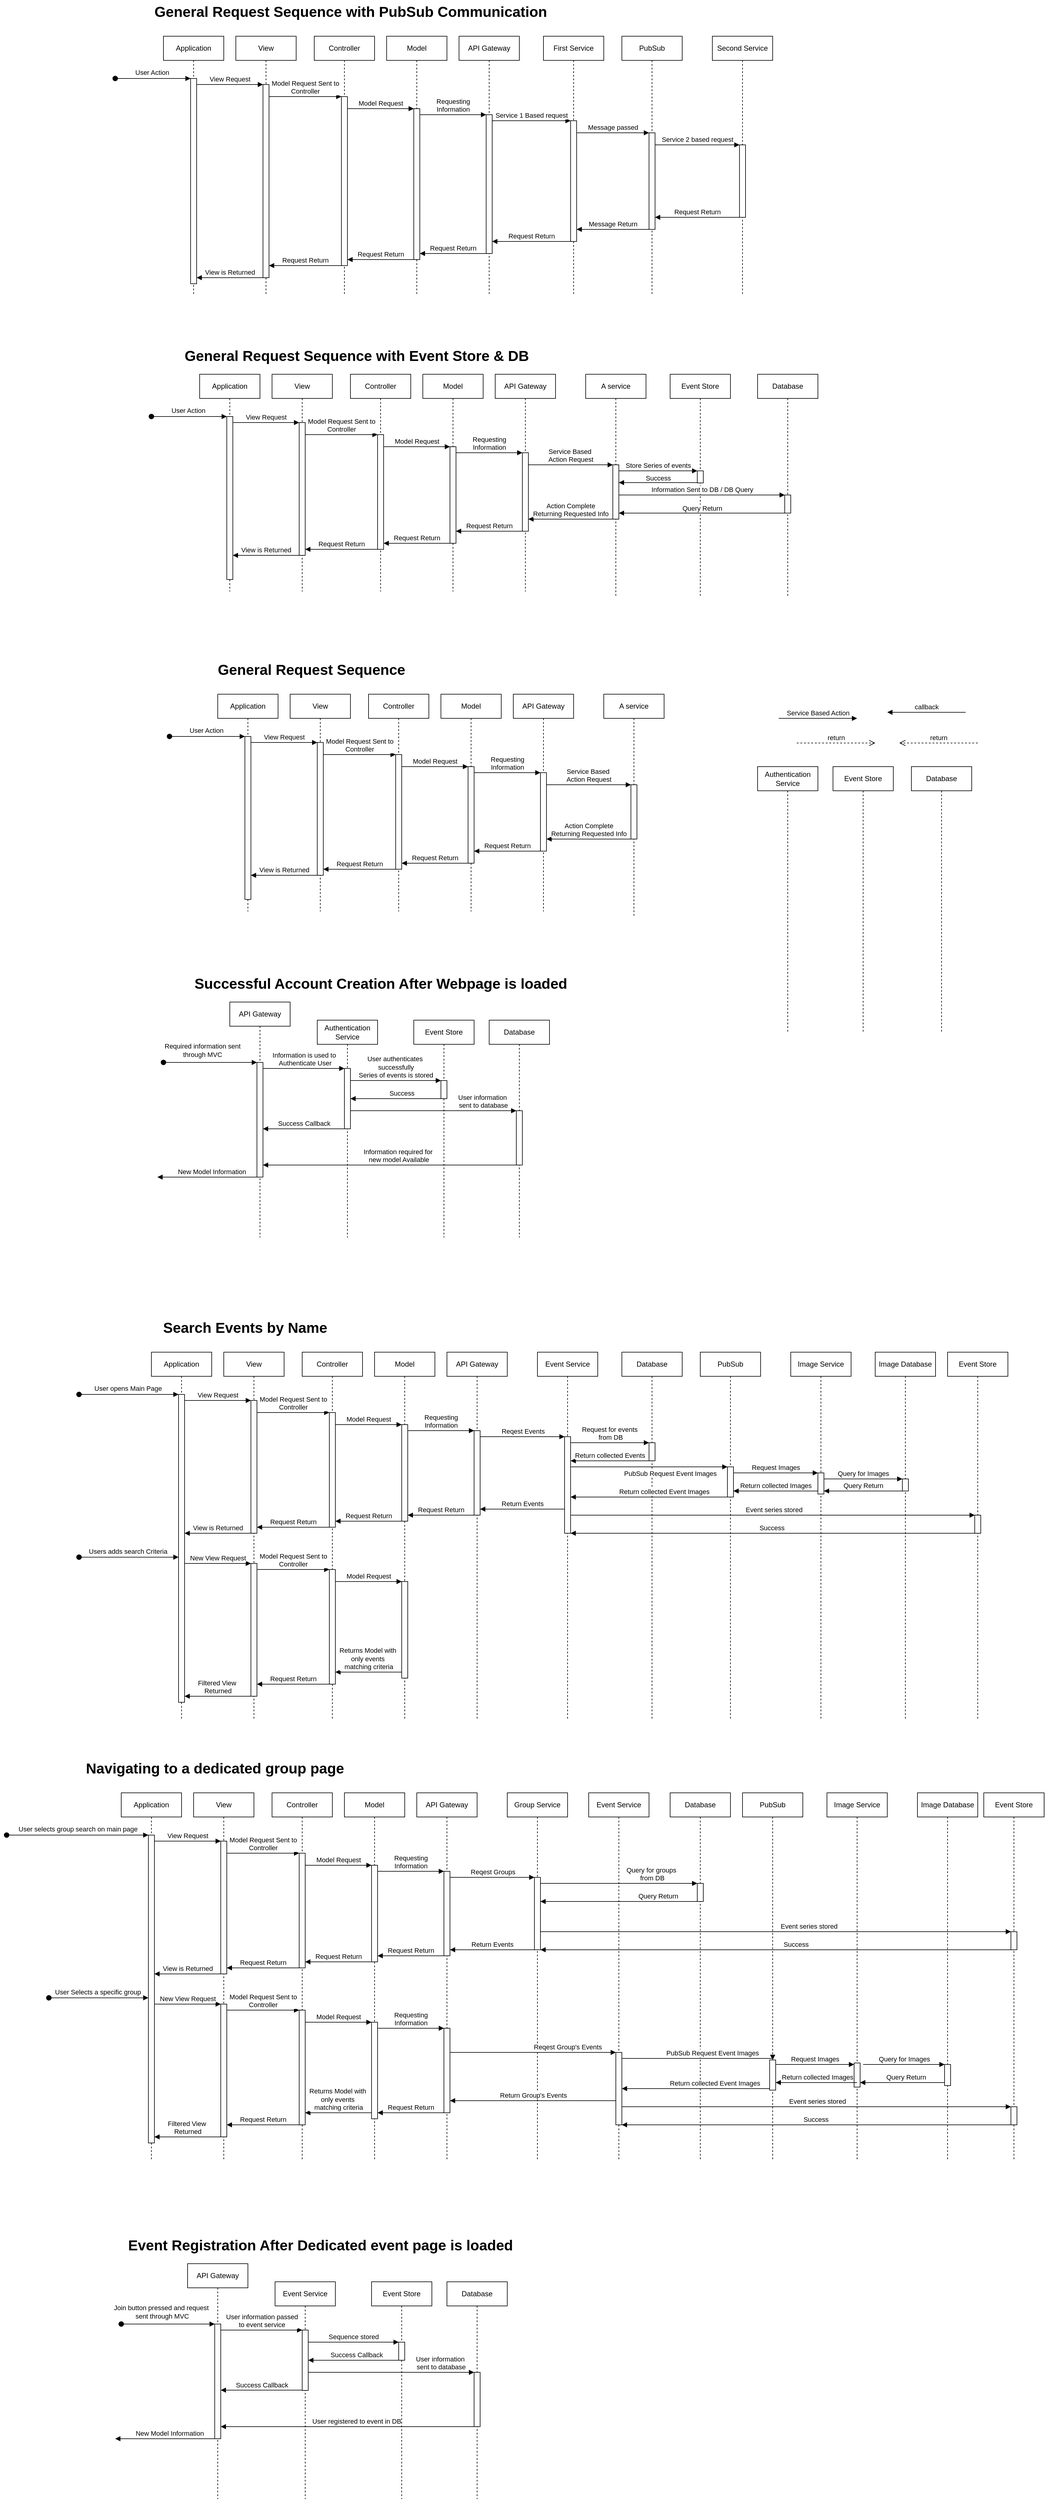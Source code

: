 <mxfile version="24.1.0" type="device">
  <diagram name="Page-1" id="2YBvvXClWsGukQMizWep">
    <mxGraphModel dx="2140" dy="2757" grid="1" gridSize="10" guides="1" tooltips="1" connect="1" arrows="1" fold="1" page="1" pageScale="1" pageWidth="850" pageHeight="1100" math="0" shadow="0">
      <root>
        <mxCell id="0" />
        <mxCell id="1" parent="0" />
        <mxCell id="LU9NJdWoO0VZGk0qoHhr-41" value="Authentication Service" style="shape=umlLifeline;perimeter=lifelinePerimeter;whiteSpace=wrap;html=1;container=0;dropTarget=0;collapsible=0;recursiveResize=0;outlineConnect=0;portConstraint=eastwest;newEdgeStyle={&quot;edgeStyle&quot;:&quot;elbowEdgeStyle&quot;,&quot;elbow&quot;:&quot;vertical&quot;,&quot;curved&quot;:0,&quot;rounded&quot;:0};" parent="1" vertex="1">
          <mxGeometry x="65" y="560" width="100" height="360" as="geometry" />
        </mxCell>
        <mxCell id="LU9NJdWoO0VZGk0qoHhr-42" value="" style="html=1;points=[];perimeter=orthogonalPerimeter;outlineConnect=0;targetShapes=umlLifeline;portConstraint=eastwest;newEdgeStyle={&quot;edgeStyle&quot;:&quot;elbowEdgeStyle&quot;,&quot;elbow&quot;:&quot;vertical&quot;,&quot;curved&quot;:0,&quot;rounded&quot;:0};" parent="LU9NJdWoO0VZGk0qoHhr-41" vertex="1">
          <mxGeometry x="45" y="80" width="10" height="100" as="geometry" />
        </mxCell>
        <mxCell id="aM9ryv3xv72pqoxQDRHE-1" value="Application" style="shape=umlLifeline;perimeter=lifelinePerimeter;whiteSpace=wrap;html=1;container=0;dropTarget=0;collapsible=0;recursiveResize=0;outlineConnect=0;portConstraint=eastwest;newEdgeStyle={&quot;edgeStyle&quot;:&quot;elbowEdgeStyle&quot;,&quot;elbow&quot;:&quot;vertical&quot;,&quot;curved&quot;:0,&quot;rounded&quot;:0};" parent="1" vertex="1">
          <mxGeometry x="-100" y="20" width="100" height="360" as="geometry" />
        </mxCell>
        <mxCell id="aM9ryv3xv72pqoxQDRHE-2" value="" style="html=1;points=[];perimeter=orthogonalPerimeter;outlineConnect=0;targetShapes=umlLifeline;portConstraint=eastwest;newEdgeStyle={&quot;edgeStyle&quot;:&quot;elbowEdgeStyle&quot;,&quot;elbow&quot;:&quot;vertical&quot;,&quot;curved&quot;:0,&quot;rounded&quot;:0};" parent="aM9ryv3xv72pqoxQDRHE-1" vertex="1">
          <mxGeometry x="45" y="70" width="10" height="270" as="geometry" />
        </mxCell>
        <mxCell id="aM9ryv3xv72pqoxQDRHE-3" value="" style="html=1;verticalAlign=bottom;startArrow=oval;endArrow=block;startSize=8;edgeStyle=elbowEdgeStyle;elbow=vertical;curved=0;rounded=0;" parent="aM9ryv3xv72pqoxQDRHE-1" target="aM9ryv3xv72pqoxQDRHE-2" edge="1">
          <mxGeometry relative="1" as="geometry">
            <mxPoint x="-80" y="70" as="sourcePoint" />
            <Array as="points">
              <mxPoint x="-80" y="70" />
            </Array>
          </mxGeometry>
        </mxCell>
        <mxCell id="LU9NJdWoO0VZGk0qoHhr-10" value="User Action" style="edgeLabel;html=1;align=center;verticalAlign=middle;resizable=0;points=[];" parent="aM9ryv3xv72pqoxQDRHE-3" vertex="1" connectable="0">
          <mxGeometry x="0.033" y="1" relative="1" as="geometry">
            <mxPoint x="-4" y="-9" as="offset" />
          </mxGeometry>
        </mxCell>
        <mxCell id="aM9ryv3xv72pqoxQDRHE-5" value="API Gateway" style="shape=umlLifeline;perimeter=lifelinePerimeter;whiteSpace=wrap;html=1;container=0;dropTarget=0;collapsible=0;recursiveResize=0;outlineConnect=0;portConstraint=eastwest;newEdgeStyle={&quot;edgeStyle&quot;:&quot;elbowEdgeStyle&quot;,&quot;elbow&quot;:&quot;vertical&quot;,&quot;curved&quot;:0,&quot;rounded&quot;:0};" parent="1" vertex="1">
          <mxGeometry x="390" y="20" width="100" height="360" as="geometry" />
        </mxCell>
        <mxCell id="LU9NJdWoO0VZGk0qoHhr-21" value="" style="html=1;points=[];perimeter=orthogonalPerimeter;outlineConnect=0;targetShapes=umlLifeline;portConstraint=eastwest;newEdgeStyle={&quot;edgeStyle&quot;:&quot;elbowEdgeStyle&quot;,&quot;elbow&quot;:&quot;vertical&quot;,&quot;curved&quot;:0,&quot;rounded&quot;:0};" parent="aM9ryv3xv72pqoxQDRHE-5" vertex="1">
          <mxGeometry x="45" y="130" width="10" height="130" as="geometry" />
        </mxCell>
        <mxCell id="aM9ryv3xv72pqoxQDRHE-7" value="View Request" style="html=1;verticalAlign=bottom;endArrow=block;edgeStyle=elbowEdgeStyle;elbow=horizontal;curved=0;rounded=0;" parent="1" source="aM9ryv3xv72pqoxQDRHE-2" target="aM9ryv3xv72pqoxQDRHE-6" edge="1">
          <mxGeometry relative="1" as="geometry">
            <mxPoint x="-30" y="100" as="sourcePoint" />
            <Array as="points">
              <mxPoint x="20" y="100" />
            </Array>
            <mxPoint x="40" y="100" as="targetPoint" />
          </mxGeometry>
        </mxCell>
        <mxCell id="aM9ryv3xv72pqoxQDRHE-8" value="return" style="html=1;verticalAlign=bottom;endArrow=open;dashed=1;endSize=8;edgeStyle=elbowEdgeStyle;elbow=vertical;curved=0;rounded=0;" parent="1" edge="1">
          <mxGeometry relative="1" as="geometry">
            <mxPoint x="1030" y="100.83" as="targetPoint" />
            <Array as="points">
              <mxPoint x="1100" y="100.83" />
            </Array>
            <mxPoint x="1160" y="100.83" as="sourcePoint" />
          </mxGeometry>
        </mxCell>
        <mxCell id="aM9ryv3xv72pqoxQDRHE-9" value="callback" style="html=1;verticalAlign=bottom;endArrow=block;edgeStyle=elbowEdgeStyle;elbow=vertical;curved=0;rounded=0;" parent="1" edge="1">
          <mxGeometry relative="1" as="geometry">
            <mxPoint x="1140" y="50" as="sourcePoint" />
            <Array as="points">
              <mxPoint x="1080" y="50" />
            </Array>
            <mxPoint x="1010" y="50" as="targetPoint" />
          </mxGeometry>
        </mxCell>
        <mxCell id="aM9ryv3xv72pqoxQDRHE-10" value="return" style="html=1;verticalAlign=bottom;endArrow=open;dashed=1;endSize=8;edgeStyle=elbowEdgeStyle;elbow=vertical;curved=0;rounded=0;" parent="1" edge="1">
          <mxGeometry relative="1" as="geometry">
            <mxPoint x="990" y="100.83" as="targetPoint" />
            <Array as="points">
              <mxPoint x="920" y="100.83" />
            </Array>
            <mxPoint x="860" y="100.83" as="sourcePoint" />
          </mxGeometry>
        </mxCell>
        <mxCell id="LU9NJdWoO0VZGk0qoHhr-1" value="Authentication Service" style="shape=umlLifeline;perimeter=lifelinePerimeter;whiteSpace=wrap;html=1;container=0;dropTarget=0;collapsible=0;recursiveResize=0;outlineConnect=0;portConstraint=eastwest;newEdgeStyle={&quot;edgeStyle&quot;:&quot;elbowEdgeStyle&quot;,&quot;elbow&quot;:&quot;vertical&quot;,&quot;curved&quot;:0,&quot;rounded&quot;:0};" parent="1" vertex="1">
          <mxGeometry x="795" y="140" width="100" height="440" as="geometry" />
        </mxCell>
        <mxCell id="LU9NJdWoO0VZGk0qoHhr-3" value="Event Store" style="shape=umlLifeline;perimeter=lifelinePerimeter;whiteSpace=wrap;html=1;container=0;dropTarget=0;collapsible=0;recursiveResize=0;outlineConnect=0;portConstraint=eastwest;newEdgeStyle={&quot;edgeStyle&quot;:&quot;elbowEdgeStyle&quot;,&quot;elbow&quot;:&quot;vertical&quot;,&quot;curved&quot;:0,&quot;rounded&quot;:0};" parent="1" vertex="1">
          <mxGeometry x="920" y="140" width="100" height="440" as="geometry" />
        </mxCell>
        <mxCell id="LU9NJdWoO0VZGk0qoHhr-5" value="Database" style="shape=umlLifeline;perimeter=lifelinePerimeter;whiteSpace=wrap;html=1;container=0;dropTarget=0;collapsible=0;recursiveResize=0;outlineConnect=0;portConstraint=eastwest;newEdgeStyle={&quot;edgeStyle&quot;:&quot;elbowEdgeStyle&quot;,&quot;elbow&quot;:&quot;vertical&quot;,&quot;curved&quot;:0,&quot;rounded&quot;:0};" parent="1" vertex="1">
          <mxGeometry x="1050" y="140" width="100" height="440" as="geometry" />
        </mxCell>
        <mxCell id="LU9NJdWoO0VZGk0qoHhr-7" value="Model" style="shape=umlLifeline;perimeter=lifelinePerimeter;whiteSpace=wrap;html=1;container=0;dropTarget=0;collapsible=0;recursiveResize=0;outlineConnect=0;portConstraint=eastwest;newEdgeStyle={&quot;edgeStyle&quot;:&quot;elbowEdgeStyle&quot;,&quot;elbow&quot;:&quot;vertical&quot;,&quot;curved&quot;:0,&quot;rounded&quot;:0};" parent="1" vertex="1">
          <mxGeometry x="270" y="20" width="100" height="360" as="geometry" />
        </mxCell>
        <mxCell id="LU9NJdWoO0VZGk0qoHhr-14" value="" style="html=1;points=[];perimeter=orthogonalPerimeter;outlineConnect=0;targetShapes=umlLifeline;portConstraint=eastwest;newEdgeStyle={&quot;edgeStyle&quot;:&quot;elbowEdgeStyle&quot;,&quot;elbow&quot;:&quot;vertical&quot;,&quot;curved&quot;:0,&quot;rounded&quot;:0};" parent="LU9NJdWoO0VZGk0qoHhr-7" vertex="1">
          <mxGeometry x="45" y="120" width="10" height="160" as="geometry" />
        </mxCell>
        <mxCell id="LU9NJdWoO0VZGk0qoHhr-8" value="Controller" style="shape=umlLifeline;perimeter=lifelinePerimeter;whiteSpace=wrap;html=1;container=0;dropTarget=0;collapsible=0;recursiveResize=0;outlineConnect=0;portConstraint=eastwest;newEdgeStyle={&quot;edgeStyle&quot;:&quot;elbowEdgeStyle&quot;,&quot;elbow&quot;:&quot;vertical&quot;,&quot;curved&quot;:0,&quot;rounded&quot;:0};" parent="1" vertex="1">
          <mxGeometry x="150" y="20" width="100" height="360" as="geometry" />
        </mxCell>
        <mxCell id="LU9NJdWoO0VZGk0qoHhr-13" value="" style="html=1;points=[];perimeter=orthogonalPerimeter;outlineConnect=0;targetShapes=umlLifeline;portConstraint=eastwest;newEdgeStyle={&quot;edgeStyle&quot;:&quot;elbowEdgeStyle&quot;,&quot;elbow&quot;:&quot;vertical&quot;,&quot;curved&quot;:0,&quot;rounded&quot;:0};" parent="LU9NJdWoO0VZGk0qoHhr-8" vertex="1">
          <mxGeometry x="45" y="100" width="10" height="190" as="geometry" />
        </mxCell>
        <mxCell id="LU9NJdWoO0VZGk0qoHhr-9" value="View" style="shape=umlLifeline;perimeter=lifelinePerimeter;whiteSpace=wrap;html=1;container=0;dropTarget=0;collapsible=0;recursiveResize=0;outlineConnect=0;portConstraint=eastwest;newEdgeStyle={&quot;edgeStyle&quot;:&quot;elbowEdgeStyle&quot;,&quot;elbow&quot;:&quot;vertical&quot;,&quot;curved&quot;:0,&quot;rounded&quot;:0};" parent="1" vertex="1">
          <mxGeometry x="20" y="20" width="100" height="360" as="geometry" />
        </mxCell>
        <mxCell id="aM9ryv3xv72pqoxQDRHE-6" value="" style="html=1;points=[];perimeter=orthogonalPerimeter;outlineConnect=0;targetShapes=umlLifeline;portConstraint=eastwest;newEdgeStyle={&quot;edgeStyle&quot;:&quot;elbowEdgeStyle&quot;,&quot;elbow&quot;:&quot;vertical&quot;,&quot;curved&quot;:0,&quot;rounded&quot;:0};" parent="LU9NJdWoO0VZGk0qoHhr-9" vertex="1">
          <mxGeometry x="45" y="80" width="10" height="220" as="geometry" />
        </mxCell>
        <mxCell id="LU9NJdWoO0VZGk0qoHhr-16" value="Model Request Sent to&lt;div&gt;Controller&lt;/div&gt;" style="html=1;verticalAlign=bottom;endArrow=block;edgeStyle=elbowEdgeStyle;elbow=vertical;curved=0;rounded=0;" parent="1" source="aM9ryv3xv72pqoxQDRHE-6" target="LU9NJdWoO0VZGk0qoHhr-13" edge="1">
          <mxGeometry relative="1" as="geometry">
            <mxPoint x="90" y="120" as="sourcePoint" />
            <Array as="points">
              <mxPoint x="155" y="120" />
            </Array>
            <mxPoint x="180" y="120" as="targetPoint" />
          </mxGeometry>
        </mxCell>
        <mxCell id="LU9NJdWoO0VZGk0qoHhr-17" value="Model Request" style="html=1;verticalAlign=bottom;endArrow=block;edgeStyle=elbowEdgeStyle;elbow=vertical;curved=0;rounded=0;" parent="1" source="LU9NJdWoO0VZGk0qoHhr-13" target="LU9NJdWoO0VZGk0qoHhr-14" edge="1">
          <mxGeometry relative="1" as="geometry">
            <mxPoint x="210" y="140" as="sourcePoint" />
            <Array as="points">
              <mxPoint x="290" y="140" />
            </Array>
            <mxPoint x="250" y="150" as="targetPoint" />
          </mxGeometry>
        </mxCell>
        <mxCell id="LU9NJdWoO0VZGk0qoHhr-18" value="A service" style="shape=umlLifeline;perimeter=lifelinePerimeter;whiteSpace=wrap;html=1;container=0;dropTarget=0;collapsible=0;recursiveResize=0;outlineConnect=0;portConstraint=eastwest;newEdgeStyle={&quot;edgeStyle&quot;:&quot;elbowEdgeStyle&quot;,&quot;elbow&quot;:&quot;vertical&quot;,&quot;curved&quot;:0,&quot;rounded&quot;:0};" parent="1" vertex="1">
          <mxGeometry x="540" y="20" width="100" height="370" as="geometry" />
        </mxCell>
        <mxCell id="LU9NJdWoO0VZGk0qoHhr-23" value="" style="html=1;points=[];perimeter=orthogonalPerimeter;outlineConnect=0;targetShapes=umlLifeline;portConstraint=eastwest;newEdgeStyle={&quot;edgeStyle&quot;:&quot;elbowEdgeStyle&quot;,&quot;elbow&quot;:&quot;vertical&quot;,&quot;curved&quot;:0,&quot;rounded&quot;:0};" parent="LU9NJdWoO0VZGk0qoHhr-18" vertex="1">
          <mxGeometry x="45" y="150" width="10" height="90" as="geometry" />
        </mxCell>
        <mxCell id="LU9NJdWoO0VZGk0qoHhr-19" value="&amp;nbsp;Requesting&amp;nbsp;&lt;div&gt;Information&lt;/div&gt;" style="html=1;verticalAlign=bottom;endArrow=block;edgeStyle=elbowEdgeStyle;elbow=vertical;curved=0;rounded=0;" parent="1" source="LU9NJdWoO0VZGk0qoHhr-14" target="LU9NJdWoO0VZGk0qoHhr-21" edge="1">
          <mxGeometry relative="1" as="geometry">
            <mxPoint x="325" y="150" as="sourcePoint" />
            <Array as="points">
              <mxPoint x="390" y="150" />
              <mxPoint x="415" y="140" />
            </Array>
            <mxPoint x="435" y="150" as="targetPoint" />
          </mxGeometry>
        </mxCell>
        <mxCell id="LU9NJdWoO0VZGk0qoHhr-22" value="Service Based&amp;nbsp;&lt;div&gt;Action Request&lt;/div&gt;" style="html=1;verticalAlign=bottom;endArrow=block;edgeStyle=elbowEdgeStyle;elbow=vertical;curved=0;rounded=0;" parent="1" source="LU9NJdWoO0VZGk0qoHhr-21" target="LU9NJdWoO0VZGk0qoHhr-23" edge="1">
          <mxGeometry relative="1" as="geometry">
            <mxPoint x="450" y="170" as="sourcePoint" />
            <Array as="points">
              <mxPoint x="515" y="170" />
              <mxPoint x="540" y="160" />
            </Array>
            <mxPoint x="560" y="170" as="targetPoint" />
          </mxGeometry>
        </mxCell>
        <mxCell id="LU9NJdWoO0VZGk0qoHhr-24" value="Action Complete&lt;div&gt;Returning Requested Info&lt;/div&gt;" style="html=1;verticalAlign=bottom;endArrow=block;edgeStyle=elbowEdgeStyle;elbow=vertical;curved=0;rounded=0;" parent="1" source="LU9NJdWoO0VZGk0qoHhr-23" target="LU9NJdWoO0VZGk0qoHhr-21" edge="1">
          <mxGeometry relative="1" as="geometry">
            <mxPoint x="570" y="260" as="sourcePoint" />
            <Array as="points">
              <mxPoint x="510" y="260" />
            </Array>
            <mxPoint x="450" y="260" as="targetPoint" />
          </mxGeometry>
        </mxCell>
        <mxCell id="LU9NJdWoO0VZGk0qoHhr-25" value="Service Based Action" style="html=1;verticalAlign=bottom;endArrow=block;edgeStyle=elbowEdgeStyle;elbow=vertical;curved=0;rounded=0;" parent="1" edge="1">
          <mxGeometry relative="1" as="geometry">
            <mxPoint x="830" y="60" as="sourcePoint" />
            <Array as="points">
              <mxPoint x="900" y="60" />
              <mxPoint x="925" y="50" />
            </Array>
            <mxPoint x="960" y="60" as="targetPoint" />
          </mxGeometry>
        </mxCell>
        <mxCell id="LU9NJdWoO0VZGk0qoHhr-26" value="Request Return" style="html=1;verticalAlign=bottom;endArrow=block;edgeStyle=elbowEdgeStyle;elbow=vertical;curved=0;rounded=0;" parent="1" source="LU9NJdWoO0VZGk0qoHhr-21" target="LU9NJdWoO0VZGk0qoHhr-14" edge="1">
          <mxGeometry relative="1" as="geometry">
            <mxPoint x="410" y="280" as="sourcePoint" />
            <Array as="points">
              <mxPoint x="350" y="280" />
            </Array>
            <mxPoint x="280" y="280" as="targetPoint" />
          </mxGeometry>
        </mxCell>
        <mxCell id="LU9NJdWoO0VZGk0qoHhr-27" value="Request Return" style="html=1;verticalAlign=bottom;endArrow=block;edgeStyle=elbowEdgeStyle;elbow=vertical;curved=0;rounded=0;" parent="1" source="LU9NJdWoO0VZGk0qoHhr-14" target="LU9NJdWoO0VZGk0qoHhr-13" edge="1">
          <mxGeometry relative="1" as="geometry">
            <mxPoint x="290" y="300" as="sourcePoint" />
            <Array as="points">
              <mxPoint x="225" y="300" />
            </Array>
            <mxPoint x="200" y="300" as="targetPoint" />
          </mxGeometry>
        </mxCell>
        <mxCell id="LU9NJdWoO0VZGk0qoHhr-28" value="Request Return" style="html=1;verticalAlign=bottom;endArrow=block;edgeStyle=elbowEdgeStyle;elbow=vertical;curved=0;rounded=0;" parent="1" source="LU9NJdWoO0VZGk0qoHhr-13" target="aM9ryv3xv72pqoxQDRHE-6" edge="1">
          <mxGeometry relative="1" as="geometry">
            <mxPoint x="190" y="310" as="sourcePoint" />
            <Array as="points">
              <mxPoint x="105" y="310" />
            </Array>
            <mxPoint x="80" y="310" as="targetPoint" />
          </mxGeometry>
        </mxCell>
        <mxCell id="LU9NJdWoO0VZGk0qoHhr-29" value="View is Returned" style="html=1;verticalAlign=bottom;endArrow=block;edgeStyle=elbowEdgeStyle;elbow=vertical;curved=0;rounded=0;" parent="1" source="aM9ryv3xv72pqoxQDRHE-6" target="aM9ryv3xv72pqoxQDRHE-2" edge="1">
          <mxGeometry relative="1" as="geometry">
            <mxPoint x="40" y="320" as="sourcePoint" />
            <Array as="points">
              <mxPoint x="-20" y="320" />
            </Array>
            <mxPoint x="-90" y="320" as="targetPoint" />
          </mxGeometry>
        </mxCell>
        <mxCell id="LU9NJdWoO0VZGk0qoHhr-30" value="API Gateway" style="shape=umlLifeline;perimeter=lifelinePerimeter;whiteSpace=wrap;html=1;container=0;dropTarget=0;collapsible=0;recursiveResize=0;outlineConnect=0;portConstraint=eastwest;newEdgeStyle={&quot;edgeStyle&quot;:&quot;elbowEdgeStyle&quot;,&quot;elbow&quot;:&quot;vertical&quot;,&quot;curved&quot;:0,&quot;rounded&quot;:0};" parent="1" vertex="1">
          <mxGeometry x="-80" y="530" width="100" height="390" as="geometry" />
        </mxCell>
        <mxCell id="LU9NJdWoO0VZGk0qoHhr-31" value="" style="html=1;points=[];perimeter=orthogonalPerimeter;outlineConnect=0;targetShapes=umlLifeline;portConstraint=eastwest;newEdgeStyle={&quot;edgeStyle&quot;:&quot;elbowEdgeStyle&quot;,&quot;elbow&quot;:&quot;vertical&quot;,&quot;curved&quot;:0,&quot;rounded&quot;:0};" parent="LU9NJdWoO0VZGk0qoHhr-30" vertex="1">
          <mxGeometry x="45" y="100" width="10" height="190" as="geometry" />
        </mxCell>
        <mxCell id="LU9NJdWoO0VZGk0qoHhr-32" value="" style="html=1;verticalAlign=bottom;startArrow=oval;endArrow=block;startSize=8;edgeStyle=elbowEdgeStyle;elbow=vertical;curved=0;rounded=0;" parent="LU9NJdWoO0VZGk0qoHhr-30" target="LU9NJdWoO0VZGk0qoHhr-31" edge="1">
          <mxGeometry relative="1" as="geometry">
            <mxPoint x="-110" y="100" as="sourcePoint" />
            <Array as="points">
              <mxPoint x="-30" y="100" />
            </Array>
          </mxGeometry>
        </mxCell>
        <mxCell id="LU9NJdWoO0VZGk0qoHhr-33" value="Required information sent&amp;nbsp;&lt;div&gt;through MVC&amp;nbsp;&lt;/div&gt;" style="edgeLabel;html=1;align=center;verticalAlign=middle;resizable=0;points=[];" parent="LU9NJdWoO0VZGk0qoHhr-32" vertex="1" connectable="0">
          <mxGeometry x="0.033" y="1" relative="1" as="geometry">
            <mxPoint x="-14" y="-19" as="offset" />
          </mxGeometry>
        </mxCell>
        <mxCell id="LU9NJdWoO0VZGk0qoHhr-36" value="Information is used to&lt;div&gt;&amp;nbsp;Authenticate User&lt;/div&gt;" style="html=1;verticalAlign=bottom;endArrow=block;edgeStyle=elbowEdgeStyle;elbow=horizontal;curved=0;rounded=0;" parent="1" source="LU9NJdWoO0VZGk0qoHhr-31" target="LU9NJdWoO0VZGk0qoHhr-42" edge="1">
          <mxGeometry relative="1" as="geometry">
            <mxPoint x="-10" y="640" as="sourcePoint" />
            <Array as="points">
              <mxPoint x="40" y="640" />
            </Array>
            <mxPoint x="60" y="640" as="targetPoint" />
          </mxGeometry>
        </mxCell>
        <mxCell id="LU9NJdWoO0VZGk0qoHhr-37" value="Database" style="shape=umlLifeline;perimeter=lifelinePerimeter;whiteSpace=wrap;html=1;container=0;dropTarget=0;collapsible=0;recursiveResize=0;outlineConnect=0;portConstraint=eastwest;newEdgeStyle={&quot;edgeStyle&quot;:&quot;elbowEdgeStyle&quot;,&quot;elbow&quot;:&quot;vertical&quot;,&quot;curved&quot;:0,&quot;rounded&quot;:0};" parent="1" vertex="1">
          <mxGeometry x="350" y="560" width="100" height="360" as="geometry" />
        </mxCell>
        <mxCell id="LU9NJdWoO0VZGk0qoHhr-38" value="" style="html=1;points=[];perimeter=orthogonalPerimeter;outlineConnect=0;targetShapes=umlLifeline;portConstraint=eastwest;newEdgeStyle={&quot;edgeStyle&quot;:&quot;elbowEdgeStyle&quot;,&quot;elbow&quot;:&quot;vertical&quot;,&quot;curved&quot;:0,&quot;rounded&quot;:0};" parent="LU9NJdWoO0VZGk0qoHhr-37" vertex="1">
          <mxGeometry x="45" y="150" width="10" height="90" as="geometry" />
        </mxCell>
        <mxCell id="LU9NJdWoO0VZGk0qoHhr-39" value="Event Store" style="shape=umlLifeline;perimeter=lifelinePerimeter;whiteSpace=wrap;html=1;container=0;dropTarget=0;collapsible=0;recursiveResize=0;outlineConnect=0;portConstraint=eastwest;newEdgeStyle={&quot;edgeStyle&quot;:&quot;elbowEdgeStyle&quot;,&quot;elbow&quot;:&quot;vertical&quot;,&quot;curved&quot;:0,&quot;rounded&quot;:0};" parent="1" vertex="1">
          <mxGeometry x="225" y="560" width="100" height="360" as="geometry" />
        </mxCell>
        <mxCell id="LU9NJdWoO0VZGk0qoHhr-40" value="" style="html=1;points=[];perimeter=orthogonalPerimeter;outlineConnect=0;targetShapes=umlLifeline;portConstraint=eastwest;newEdgeStyle={&quot;edgeStyle&quot;:&quot;elbowEdgeStyle&quot;,&quot;elbow&quot;:&quot;vertical&quot;,&quot;curved&quot;:0,&quot;rounded&quot;:0};" parent="LU9NJdWoO0VZGk0qoHhr-39" vertex="1">
          <mxGeometry x="45" y="100" width="10" height="30" as="geometry" />
        </mxCell>
        <mxCell id="LU9NJdWoO0VZGk0qoHhr-43" value="User authenticates&amp;nbsp;&lt;div&gt;successfully&lt;/div&gt;&lt;div&gt;Series of events is stored&lt;/div&gt;" style="html=1;verticalAlign=bottom;endArrow=block;edgeStyle=elbowEdgeStyle;elbow=vertical;curved=0;rounded=0;" parent="1" source="LU9NJdWoO0VZGk0qoHhr-42" target="LU9NJdWoO0VZGk0qoHhr-40" edge="1">
          <mxGeometry relative="1" as="geometry">
            <mxPoint x="110" y="660" as="sourcePoint" />
            <Array as="points">
              <mxPoint x="175" y="660" />
            </Array>
            <mxPoint x="200" y="660" as="targetPoint" />
          </mxGeometry>
        </mxCell>
        <mxCell id="LU9NJdWoO0VZGk0qoHhr-54" value="&lt;font style=&quot;font-size: 24px;&quot;&gt;&lt;b&gt;General Request Sequence&lt;/b&gt;&lt;/font&gt;" style="text;html=1;align=center;verticalAlign=middle;resizable=0;points=[];autosize=1;strokeColor=none;fillColor=none;" parent="1" vertex="1">
          <mxGeometry x="-110" y="-40" width="330" height="40" as="geometry" />
        </mxCell>
        <mxCell id="LU9NJdWoO0VZGk0qoHhr-55" value="&lt;font style=&quot;font-size: 24px;&quot;&gt;&lt;b&gt;Successful Account Creation After Webpage is loaded&lt;/b&gt;&lt;/font&gt;" style="text;html=1;align=center;verticalAlign=middle;resizable=0;points=[];autosize=1;strokeColor=none;fillColor=none;" parent="1" vertex="1">
          <mxGeometry x="-150" y="480" width="640" height="40" as="geometry" />
        </mxCell>
        <mxCell id="LU9NJdWoO0VZGk0qoHhr-58" value="Success" style="html=1;verticalAlign=bottom;endArrow=block;edgeStyle=elbowEdgeStyle;elbow=vertical;curved=0;rounded=0;" parent="1" source="LU9NJdWoO0VZGk0qoHhr-40" edge="1">
          <mxGeometry x="-0.133" relative="1" as="geometry">
            <mxPoint x="265" y="690" as="sourcePoint" />
            <Array as="points">
              <mxPoint x="205" y="690" />
            </Array>
            <mxPoint x="120" y="690" as="targetPoint" />
            <mxPoint as="offset" />
          </mxGeometry>
        </mxCell>
        <mxCell id="LU9NJdWoO0VZGk0qoHhr-59" value="User information&amp;nbsp;&lt;div&gt;sent to database&lt;/div&gt;" style="html=1;verticalAlign=bottom;endArrow=block;edgeStyle=elbowEdgeStyle;elbow=vertical;curved=0;rounded=0;" parent="1" source="LU9NJdWoO0VZGk0qoHhr-42" target="LU9NJdWoO0VZGk0qoHhr-38" edge="1">
          <mxGeometry x="0.6" relative="1" as="geometry">
            <mxPoint x="150" y="710" as="sourcePoint" />
            <Array as="points">
              <mxPoint x="205" y="710" />
            </Array>
            <mxPoint x="300" y="710" as="targetPoint" />
            <mxPoint as="offset" />
          </mxGeometry>
        </mxCell>
        <mxCell id="LU9NJdWoO0VZGk0qoHhr-61" value="Information required for&amp;nbsp;&lt;div&gt;&lt;div&gt;new model Available&lt;/div&gt;&lt;/div&gt;" style="html=1;verticalAlign=bottom;endArrow=block;edgeStyle=elbowEdgeStyle;elbow=vertical;curved=0;rounded=0;" parent="1" source="LU9NJdWoO0VZGk0qoHhr-38" target="LU9NJdWoO0VZGk0qoHhr-31" edge="1">
          <mxGeometry x="-0.071" relative="1" as="geometry">
            <mxPoint x="290" y="739.66" as="sourcePoint" />
            <Array as="points">
              <mxPoint x="230" y="800" />
            </Array>
            <mxPoint x="140" y="739.66" as="targetPoint" />
            <mxPoint as="offset" />
          </mxGeometry>
        </mxCell>
        <mxCell id="LU9NJdWoO0VZGk0qoHhr-63" value="Success Callback" style="html=1;verticalAlign=bottom;endArrow=block;edgeStyle=elbowEdgeStyle;elbow=vertical;curved=0;rounded=0;" parent="1" source="LU9NJdWoO0VZGk0qoHhr-42" target="LU9NJdWoO0VZGk0qoHhr-31" edge="1">
          <mxGeometry relative="1" as="geometry">
            <mxPoint x="100" y="739.76" as="sourcePoint" />
            <Array as="points">
              <mxPoint x="10" y="740" />
            </Array>
            <mxPoint x="-20" y="740" as="targetPoint" />
          </mxGeometry>
        </mxCell>
        <mxCell id="LU9NJdWoO0VZGk0qoHhr-65" value="New Model Information" style="html=1;verticalAlign=bottom;endArrow=block;edgeStyle=elbowEdgeStyle;elbow=vertical;curved=0;rounded=0;" parent="1" source="LU9NJdWoO0VZGk0qoHhr-31" edge="1">
          <mxGeometry x="-0.092" relative="1" as="geometry">
            <mxPoint x="-60" y="820.14" as="sourcePoint" />
            <Array as="points" />
            <mxPoint x="-200" y="820" as="targetPoint" />
            <mxPoint as="offset" />
          </mxGeometry>
        </mxCell>
        <mxCell id="PMBpUnbIwR8fAhCMbHkn-37" value="Application" style="shape=umlLifeline;perimeter=lifelinePerimeter;whiteSpace=wrap;html=1;container=0;dropTarget=0;collapsible=0;recursiveResize=0;outlineConnect=0;portConstraint=eastwest;newEdgeStyle={&quot;edgeStyle&quot;:&quot;elbowEdgeStyle&quot;,&quot;elbow&quot;:&quot;vertical&quot;,&quot;curved&quot;:0,&quot;rounded&quot;:0};" parent="1" vertex="1">
          <mxGeometry x="-210" y="1110" width="100" height="610" as="geometry" />
        </mxCell>
        <mxCell id="PMBpUnbIwR8fAhCMbHkn-38" value="" style="html=1;points=[];perimeter=orthogonalPerimeter;outlineConnect=0;targetShapes=umlLifeline;portConstraint=eastwest;newEdgeStyle={&quot;edgeStyle&quot;:&quot;elbowEdgeStyle&quot;,&quot;elbow&quot;:&quot;vertical&quot;,&quot;curved&quot;:0,&quot;rounded&quot;:0};" parent="PMBpUnbIwR8fAhCMbHkn-37" vertex="1">
          <mxGeometry x="45" y="70" width="10" height="510" as="geometry" />
        </mxCell>
        <mxCell id="PMBpUnbIwR8fAhCMbHkn-39" value="" style="html=1;verticalAlign=bottom;startArrow=oval;endArrow=block;startSize=8;edgeStyle=elbowEdgeStyle;elbow=vertical;curved=0;rounded=0;" parent="PMBpUnbIwR8fAhCMbHkn-37" target="PMBpUnbIwR8fAhCMbHkn-38" edge="1">
          <mxGeometry relative="1" as="geometry">
            <mxPoint x="-120" y="70" as="sourcePoint" />
            <Array as="points">
              <mxPoint x="-80" y="70" />
            </Array>
          </mxGeometry>
        </mxCell>
        <mxCell id="PMBpUnbIwR8fAhCMbHkn-40" value="User opens Main Page" style="edgeLabel;html=1;align=center;verticalAlign=middle;resizable=0;points=[];" parent="PMBpUnbIwR8fAhCMbHkn-39" vertex="1" connectable="0">
          <mxGeometry x="0.033" y="1" relative="1" as="geometry">
            <mxPoint x="-4" y="-9" as="offset" />
          </mxGeometry>
        </mxCell>
        <mxCell id="PMBpUnbIwR8fAhCMbHkn-41" value="API Gateway" style="shape=umlLifeline;perimeter=lifelinePerimeter;whiteSpace=wrap;html=1;container=0;dropTarget=0;collapsible=0;recursiveResize=0;outlineConnect=0;portConstraint=eastwest;newEdgeStyle={&quot;edgeStyle&quot;:&quot;elbowEdgeStyle&quot;,&quot;elbow&quot;:&quot;vertical&quot;,&quot;curved&quot;:0,&quot;rounded&quot;:0};" parent="1" vertex="1">
          <mxGeometry x="280" y="1110" width="100" height="610" as="geometry" />
        </mxCell>
        <mxCell id="PMBpUnbIwR8fAhCMbHkn-42" value="" style="html=1;points=[];perimeter=orthogonalPerimeter;outlineConnect=0;targetShapes=umlLifeline;portConstraint=eastwest;newEdgeStyle={&quot;edgeStyle&quot;:&quot;elbowEdgeStyle&quot;,&quot;elbow&quot;:&quot;vertical&quot;,&quot;curved&quot;:0,&quot;rounded&quot;:0};" parent="PMBpUnbIwR8fAhCMbHkn-41" vertex="1">
          <mxGeometry x="45" y="130" width="10" height="140" as="geometry" />
        </mxCell>
        <mxCell id="PMBpUnbIwR8fAhCMbHkn-43" value="View Request" style="html=1;verticalAlign=bottom;endArrow=block;edgeStyle=elbowEdgeStyle;elbow=horizontal;curved=0;rounded=0;" parent="1" source="PMBpUnbIwR8fAhCMbHkn-38" target="PMBpUnbIwR8fAhCMbHkn-49" edge="1">
          <mxGeometry relative="1" as="geometry">
            <mxPoint x="-140" y="1190" as="sourcePoint" />
            <Array as="points">
              <mxPoint x="-90" y="1190" />
            </Array>
            <mxPoint x="-70" y="1190" as="targetPoint" />
          </mxGeometry>
        </mxCell>
        <mxCell id="PMBpUnbIwR8fAhCMbHkn-44" value="Model" style="shape=umlLifeline;perimeter=lifelinePerimeter;whiteSpace=wrap;html=1;container=0;dropTarget=0;collapsible=0;recursiveResize=0;outlineConnect=0;portConstraint=eastwest;newEdgeStyle={&quot;edgeStyle&quot;:&quot;elbowEdgeStyle&quot;,&quot;elbow&quot;:&quot;vertical&quot;,&quot;curved&quot;:0,&quot;rounded&quot;:0};" parent="1" vertex="1">
          <mxGeometry x="160" y="1110" width="100" height="610" as="geometry" />
        </mxCell>
        <mxCell id="PMBpUnbIwR8fAhCMbHkn-45" value="" style="html=1;points=[];perimeter=orthogonalPerimeter;outlineConnect=0;targetShapes=umlLifeline;portConstraint=eastwest;newEdgeStyle={&quot;edgeStyle&quot;:&quot;elbowEdgeStyle&quot;,&quot;elbow&quot;:&quot;vertical&quot;,&quot;curved&quot;:0,&quot;rounded&quot;:0};" parent="PMBpUnbIwR8fAhCMbHkn-44" vertex="1">
          <mxGeometry x="45" y="120" width="10" height="160" as="geometry" />
        </mxCell>
        <mxCell id="PMBpUnbIwR8fAhCMbHkn-83" value="" style="html=1;points=[];perimeter=orthogonalPerimeter;outlineConnect=0;targetShapes=umlLifeline;portConstraint=eastwest;newEdgeStyle={&quot;edgeStyle&quot;:&quot;elbowEdgeStyle&quot;,&quot;elbow&quot;:&quot;vertical&quot;,&quot;curved&quot;:0,&quot;rounded&quot;:0};" parent="PMBpUnbIwR8fAhCMbHkn-44" vertex="1">
          <mxGeometry x="45" y="380" width="10" height="160" as="geometry" />
        </mxCell>
        <mxCell id="PMBpUnbIwR8fAhCMbHkn-46" value="Controller" style="shape=umlLifeline;perimeter=lifelinePerimeter;whiteSpace=wrap;html=1;container=0;dropTarget=0;collapsible=0;recursiveResize=0;outlineConnect=0;portConstraint=eastwest;newEdgeStyle={&quot;edgeStyle&quot;:&quot;elbowEdgeStyle&quot;,&quot;elbow&quot;:&quot;vertical&quot;,&quot;curved&quot;:0,&quot;rounded&quot;:0};" parent="1" vertex="1">
          <mxGeometry x="40" y="1110" width="100" height="610" as="geometry" />
        </mxCell>
        <mxCell id="PMBpUnbIwR8fAhCMbHkn-47" value="" style="html=1;points=[];perimeter=orthogonalPerimeter;outlineConnect=0;targetShapes=umlLifeline;portConstraint=eastwest;newEdgeStyle={&quot;edgeStyle&quot;:&quot;elbowEdgeStyle&quot;,&quot;elbow&quot;:&quot;vertical&quot;,&quot;curved&quot;:0,&quot;rounded&quot;:0};" parent="PMBpUnbIwR8fAhCMbHkn-46" vertex="1">
          <mxGeometry x="45" y="100" width="10" height="190" as="geometry" />
        </mxCell>
        <mxCell id="PMBpUnbIwR8fAhCMbHkn-82" value="" style="html=1;points=[];perimeter=orthogonalPerimeter;outlineConnect=0;targetShapes=umlLifeline;portConstraint=eastwest;newEdgeStyle={&quot;edgeStyle&quot;:&quot;elbowEdgeStyle&quot;,&quot;elbow&quot;:&quot;vertical&quot;,&quot;curved&quot;:0,&quot;rounded&quot;:0};" parent="PMBpUnbIwR8fAhCMbHkn-46" vertex="1">
          <mxGeometry x="45" y="360" width="10" height="190" as="geometry" />
        </mxCell>
        <mxCell id="PMBpUnbIwR8fAhCMbHkn-48" value="View" style="shape=umlLifeline;perimeter=lifelinePerimeter;whiteSpace=wrap;html=1;container=0;dropTarget=0;collapsible=0;recursiveResize=0;outlineConnect=0;portConstraint=eastwest;newEdgeStyle={&quot;edgeStyle&quot;:&quot;elbowEdgeStyle&quot;,&quot;elbow&quot;:&quot;vertical&quot;,&quot;curved&quot;:0,&quot;rounded&quot;:0};" parent="1" vertex="1">
          <mxGeometry x="-90" y="1110" width="100" height="610" as="geometry" />
        </mxCell>
        <mxCell id="PMBpUnbIwR8fAhCMbHkn-49" value="" style="html=1;points=[];perimeter=orthogonalPerimeter;outlineConnect=0;targetShapes=umlLifeline;portConstraint=eastwest;newEdgeStyle={&quot;edgeStyle&quot;:&quot;elbowEdgeStyle&quot;,&quot;elbow&quot;:&quot;vertical&quot;,&quot;curved&quot;:0,&quot;rounded&quot;:0};" parent="PMBpUnbIwR8fAhCMbHkn-48" vertex="1">
          <mxGeometry x="45" y="80" width="10" height="220" as="geometry" />
        </mxCell>
        <mxCell id="PMBpUnbIwR8fAhCMbHkn-81" value="" style="html=1;points=[];perimeter=orthogonalPerimeter;outlineConnect=0;targetShapes=umlLifeline;portConstraint=eastwest;newEdgeStyle={&quot;edgeStyle&quot;:&quot;elbowEdgeStyle&quot;,&quot;elbow&quot;:&quot;vertical&quot;,&quot;curved&quot;:0,&quot;rounded&quot;:0};" parent="PMBpUnbIwR8fAhCMbHkn-48" vertex="1">
          <mxGeometry x="45" y="350" width="10" height="220" as="geometry" />
        </mxCell>
        <mxCell id="PMBpUnbIwR8fAhCMbHkn-50" value="Model Request Sent to&lt;div&gt;Controller&lt;/div&gt;" style="html=1;verticalAlign=bottom;endArrow=block;edgeStyle=elbowEdgeStyle;elbow=vertical;curved=0;rounded=0;" parent="1" source="PMBpUnbIwR8fAhCMbHkn-49" target="PMBpUnbIwR8fAhCMbHkn-47" edge="1">
          <mxGeometry relative="1" as="geometry">
            <mxPoint x="-20" y="1210" as="sourcePoint" />
            <Array as="points">
              <mxPoint x="45" y="1210" />
            </Array>
            <mxPoint x="70" y="1210" as="targetPoint" />
          </mxGeometry>
        </mxCell>
        <mxCell id="PMBpUnbIwR8fAhCMbHkn-51" value="Model Request" style="html=1;verticalAlign=bottom;endArrow=block;edgeStyle=elbowEdgeStyle;elbow=vertical;curved=0;rounded=0;" parent="1" source="PMBpUnbIwR8fAhCMbHkn-47" target="PMBpUnbIwR8fAhCMbHkn-45" edge="1">
          <mxGeometry relative="1" as="geometry">
            <mxPoint x="100" y="1230" as="sourcePoint" />
            <Array as="points">
              <mxPoint x="180" y="1230" />
            </Array>
            <mxPoint x="140" y="1240" as="targetPoint" />
          </mxGeometry>
        </mxCell>
        <mxCell id="PMBpUnbIwR8fAhCMbHkn-52" value="Event Service" style="shape=umlLifeline;perimeter=lifelinePerimeter;whiteSpace=wrap;html=1;container=0;dropTarget=0;collapsible=0;recursiveResize=0;outlineConnect=0;portConstraint=eastwest;newEdgeStyle={&quot;edgeStyle&quot;:&quot;elbowEdgeStyle&quot;,&quot;elbow&quot;:&quot;vertical&quot;,&quot;curved&quot;:0,&quot;rounded&quot;:0};" parent="1" vertex="1">
          <mxGeometry x="430" y="1110" width="100" height="610" as="geometry" />
        </mxCell>
        <mxCell id="PMBpUnbIwR8fAhCMbHkn-53" value="" style="html=1;points=[];perimeter=orthogonalPerimeter;outlineConnect=0;targetShapes=umlLifeline;portConstraint=eastwest;newEdgeStyle={&quot;edgeStyle&quot;:&quot;elbowEdgeStyle&quot;,&quot;elbow&quot;:&quot;vertical&quot;,&quot;curved&quot;:0,&quot;rounded&quot;:0};" parent="PMBpUnbIwR8fAhCMbHkn-52" vertex="1">
          <mxGeometry x="45" y="140" width="10" height="160" as="geometry" />
        </mxCell>
        <mxCell id="PMBpUnbIwR8fAhCMbHkn-54" value="&amp;nbsp;Requesting&amp;nbsp;&lt;div&gt;Information&lt;/div&gt;" style="html=1;verticalAlign=bottom;endArrow=block;edgeStyle=elbowEdgeStyle;elbow=vertical;curved=0;rounded=0;" parent="1" source="PMBpUnbIwR8fAhCMbHkn-45" target="PMBpUnbIwR8fAhCMbHkn-42" edge="1">
          <mxGeometry relative="1" as="geometry">
            <mxPoint x="215" y="1240" as="sourcePoint" />
            <Array as="points">
              <mxPoint x="280" y="1240" />
              <mxPoint x="305" y="1230" />
            </Array>
            <mxPoint x="325" y="1240" as="targetPoint" />
          </mxGeometry>
        </mxCell>
        <mxCell id="PMBpUnbIwR8fAhCMbHkn-55" value="Reqest Events" style="html=1;verticalAlign=bottom;endArrow=block;edgeStyle=elbowEdgeStyle;elbow=vertical;curved=0;rounded=0;" parent="1" target="PMBpUnbIwR8fAhCMbHkn-53" edge="1">
          <mxGeometry x="0.005" relative="1" as="geometry">
            <mxPoint x="335" y="1250" as="sourcePoint" />
            <Array as="points">
              <mxPoint x="405" y="1250" />
              <mxPoint x="430" y="1240" />
            </Array>
            <mxPoint x="480" y="1240" as="targetPoint" />
            <mxPoint as="offset" />
          </mxGeometry>
        </mxCell>
        <mxCell id="PMBpUnbIwR8fAhCMbHkn-56" value="Return Events" style="html=1;verticalAlign=bottom;endArrow=block;edgeStyle=elbowEdgeStyle;elbow=vertical;curved=0;rounded=0;" parent="1" source="PMBpUnbIwR8fAhCMbHkn-53" target="PMBpUnbIwR8fAhCMbHkn-42" edge="1">
          <mxGeometry relative="1" as="geometry">
            <mxPoint x="460" y="1350" as="sourcePoint" />
            <Array as="points">
              <mxPoint x="400" y="1370" />
            </Array>
            <mxPoint x="340" y="1350" as="targetPoint" />
          </mxGeometry>
        </mxCell>
        <mxCell id="PMBpUnbIwR8fAhCMbHkn-57" value="Request Return" style="html=1;verticalAlign=bottom;endArrow=block;edgeStyle=elbowEdgeStyle;elbow=vertical;curved=0;rounded=0;" parent="1" source="PMBpUnbIwR8fAhCMbHkn-42" target="PMBpUnbIwR8fAhCMbHkn-45" edge="1">
          <mxGeometry relative="1" as="geometry">
            <mxPoint x="300" y="1370" as="sourcePoint" />
            <Array as="points">
              <mxPoint x="240" y="1380" />
            </Array>
            <mxPoint x="170" y="1370" as="targetPoint" />
          </mxGeometry>
        </mxCell>
        <mxCell id="PMBpUnbIwR8fAhCMbHkn-58" value="Request Return" style="html=1;verticalAlign=bottom;endArrow=block;edgeStyle=elbowEdgeStyle;elbow=vertical;curved=0;rounded=0;" parent="1" source="PMBpUnbIwR8fAhCMbHkn-45" target="PMBpUnbIwR8fAhCMbHkn-47" edge="1">
          <mxGeometry relative="1" as="geometry">
            <mxPoint x="180" y="1390" as="sourcePoint" />
            <Array as="points">
              <mxPoint x="115" y="1390" />
            </Array>
            <mxPoint x="90" y="1390" as="targetPoint" />
          </mxGeometry>
        </mxCell>
        <mxCell id="PMBpUnbIwR8fAhCMbHkn-59" value="Request Return" style="html=1;verticalAlign=bottom;endArrow=block;edgeStyle=elbowEdgeStyle;elbow=vertical;curved=0;rounded=0;" parent="1" source="PMBpUnbIwR8fAhCMbHkn-47" target="PMBpUnbIwR8fAhCMbHkn-49" edge="1">
          <mxGeometry relative="1" as="geometry">
            <mxPoint x="80" y="1400" as="sourcePoint" />
            <Array as="points">
              <mxPoint x="-5" y="1400" />
            </Array>
            <mxPoint x="-30" y="1400" as="targetPoint" />
          </mxGeometry>
        </mxCell>
        <mxCell id="PMBpUnbIwR8fAhCMbHkn-60" value="View is Returned" style="html=1;verticalAlign=bottom;endArrow=block;edgeStyle=elbowEdgeStyle;elbow=vertical;curved=0;rounded=0;" parent="1" source="PMBpUnbIwR8fAhCMbHkn-49" target="PMBpUnbIwR8fAhCMbHkn-38" edge="1">
          <mxGeometry relative="1" as="geometry">
            <mxPoint x="-70" y="1410" as="sourcePoint" />
            <Array as="points">
              <mxPoint x="-130" y="1410" />
            </Array>
            <mxPoint x="-200" y="1410" as="targetPoint" />
          </mxGeometry>
        </mxCell>
        <mxCell id="PMBpUnbIwR8fAhCMbHkn-61" value="&lt;span style=&quot;font-size: 24px;&quot;&gt;&lt;b&gt;Search Events by Name&lt;/b&gt;&lt;/span&gt;" style="text;html=1;align=center;verticalAlign=middle;resizable=0;points=[];autosize=1;strokeColor=none;fillColor=none;" parent="1" vertex="1">
          <mxGeometry x="-205" y="1050" width="300" height="40" as="geometry" />
        </mxCell>
        <mxCell id="PMBpUnbIwR8fAhCMbHkn-65" value="Database" style="shape=umlLifeline;perimeter=lifelinePerimeter;whiteSpace=wrap;html=1;container=0;dropTarget=0;collapsible=0;recursiveResize=0;outlineConnect=0;portConstraint=eastwest;newEdgeStyle={&quot;edgeStyle&quot;:&quot;elbowEdgeStyle&quot;,&quot;elbow&quot;:&quot;vertical&quot;,&quot;curved&quot;:0,&quot;rounded&quot;:0};" parent="1" vertex="1">
          <mxGeometry x="570" y="1110" width="100" height="610" as="geometry" />
        </mxCell>
        <mxCell id="PMBpUnbIwR8fAhCMbHkn-66" value="" style="html=1;points=[];perimeter=orthogonalPerimeter;outlineConnect=0;targetShapes=umlLifeline;portConstraint=eastwest;newEdgeStyle={&quot;edgeStyle&quot;:&quot;elbowEdgeStyle&quot;,&quot;elbow&quot;:&quot;vertical&quot;,&quot;curved&quot;:0,&quot;rounded&quot;:0};" parent="PMBpUnbIwR8fAhCMbHkn-65" vertex="1">
          <mxGeometry x="45" y="150" width="10" height="30" as="geometry" />
        </mxCell>
        <mxCell id="PMBpUnbIwR8fAhCMbHkn-67" value="Request for events&amp;nbsp;&lt;div&gt;from DB&lt;/div&gt;" style="html=1;verticalAlign=bottom;endArrow=block;edgeStyle=elbowEdgeStyle;elbow=vertical;curved=0;rounded=0;" parent="1" source="PMBpUnbIwR8fAhCMbHkn-53" target="PMBpUnbIwR8fAhCMbHkn-66" edge="1">
          <mxGeometry x="0.005" relative="1" as="geometry">
            <mxPoint x="500" y="1270" as="sourcePoint" />
            <Array as="points">
              <mxPoint x="570" y="1260" />
              <mxPoint x="595" y="1260" />
            </Array>
            <mxPoint x="620" y="1270" as="targetPoint" />
            <mxPoint as="offset" />
          </mxGeometry>
        </mxCell>
        <mxCell id="PMBpUnbIwR8fAhCMbHkn-69" value="Return collected Events" style="html=1;verticalAlign=bottom;endArrow=block;edgeStyle=elbowEdgeStyle;elbow=vertical;curved=0;rounded=0;" parent="1" source="PMBpUnbIwR8fAhCMbHkn-66" target="PMBpUnbIwR8fAhCMbHkn-53" edge="1">
          <mxGeometry relative="1" as="geometry">
            <mxPoint x="590" y="1330" as="sourcePoint" />
            <Array as="points">
              <mxPoint x="590" y="1290" />
            </Array>
            <mxPoint x="450" y="1330" as="targetPoint" />
          </mxGeometry>
        </mxCell>
        <mxCell id="PMBpUnbIwR8fAhCMbHkn-70" value="" style="html=1;verticalAlign=bottom;startArrow=oval;endArrow=block;startSize=8;edgeStyle=elbowEdgeStyle;elbow=vertical;curved=0;rounded=0;" parent="1" edge="1">
          <mxGeometry relative="1" as="geometry">
            <mxPoint x="-330" y="1449.58" as="sourcePoint" />
            <Array as="points">
              <mxPoint x="-290" y="1449.58" />
            </Array>
            <mxPoint x="-165" y="1449.58" as="targetPoint" />
          </mxGeometry>
        </mxCell>
        <mxCell id="PMBpUnbIwR8fAhCMbHkn-71" value="Users adds search Criteria" style="edgeLabel;html=1;align=center;verticalAlign=middle;resizable=0;points=[];" parent="PMBpUnbIwR8fAhCMbHkn-70" vertex="1" connectable="0">
          <mxGeometry x="0.033" y="1" relative="1" as="geometry">
            <mxPoint x="-4" y="-9" as="offset" />
          </mxGeometry>
        </mxCell>
        <mxCell id="PMBpUnbIwR8fAhCMbHkn-80" value="New View Request" style="html=1;verticalAlign=bottom;endArrow=block;edgeStyle=elbowEdgeStyle;elbow=horizontal;curved=0;rounded=0;" parent="1" source="PMBpUnbIwR8fAhCMbHkn-38" target="PMBpUnbIwR8fAhCMbHkn-81" edge="1">
          <mxGeometry relative="1" as="geometry">
            <mxPoint x="-160" y="1460" as="sourcePoint" />
            <Array as="points">
              <mxPoint x="-95" y="1460" />
            </Array>
            <mxPoint x="-50" y="1460" as="targetPoint" />
          </mxGeometry>
        </mxCell>
        <mxCell id="PMBpUnbIwR8fAhCMbHkn-84" value="Model Request Sent to&lt;div&gt;Controller&lt;/div&gt;" style="html=1;verticalAlign=bottom;endArrow=block;edgeStyle=elbowEdgeStyle;elbow=vertical;curved=0;rounded=0;" parent="1" source="PMBpUnbIwR8fAhCMbHkn-81" target="PMBpUnbIwR8fAhCMbHkn-82" edge="1">
          <mxGeometry relative="1" as="geometry">
            <mxPoint x="-25" y="1470" as="sourcePoint" />
            <Array as="points">
              <mxPoint x="55" y="1470" />
            </Array>
            <mxPoint x="95" y="1470" as="targetPoint" />
          </mxGeometry>
        </mxCell>
        <mxCell id="PMBpUnbIwR8fAhCMbHkn-86" value="Model Request" style="html=1;verticalAlign=bottom;endArrow=block;edgeStyle=elbowEdgeStyle;elbow=vertical;curved=0;rounded=0;" parent="1" source="PMBpUnbIwR8fAhCMbHkn-82" target="PMBpUnbIwR8fAhCMbHkn-83" edge="1">
          <mxGeometry relative="1" as="geometry">
            <mxPoint x="105" y="1490" as="sourcePoint" />
            <Array as="points">
              <mxPoint x="190" y="1490" />
            </Array>
            <mxPoint x="215" y="1490" as="targetPoint" />
          </mxGeometry>
        </mxCell>
        <mxCell id="PMBpUnbIwR8fAhCMbHkn-87" value="Returns Model with&amp;nbsp;&lt;div&gt;only events&amp;nbsp;&lt;/div&gt;&lt;div&gt;matching criteria&lt;/div&gt;" style="html=1;verticalAlign=bottom;endArrow=block;edgeStyle=elbowEdgeStyle;elbow=vertical;curved=0;rounded=0;" parent="1" source="PMBpUnbIwR8fAhCMbHkn-83" edge="1">
          <mxGeometry relative="1" as="geometry">
            <mxPoint x="210" y="1630" as="sourcePoint" />
            <Array as="points">
              <mxPoint x="100" y="1640" />
            </Array>
            <mxPoint x="95" y="1640" as="targetPoint" />
          </mxGeometry>
        </mxCell>
        <mxCell id="PMBpUnbIwR8fAhCMbHkn-88" value="Request Return" style="html=1;verticalAlign=bottom;endArrow=block;edgeStyle=elbowEdgeStyle;elbow=vertical;curved=0;rounded=0;" parent="1" source="PMBpUnbIwR8fAhCMbHkn-82" target="PMBpUnbIwR8fAhCMbHkn-81" edge="1">
          <mxGeometry relative="1" as="geometry">
            <mxPoint x="80" y="1660" as="sourcePoint" />
            <Array as="points">
              <mxPoint x="-10" y="1660" />
            </Array>
            <mxPoint x="-40" y="1660" as="targetPoint" />
          </mxGeometry>
        </mxCell>
        <mxCell id="PMBpUnbIwR8fAhCMbHkn-89" value="Filtered View&amp;nbsp;&lt;div&gt;Returned&lt;/div&gt;" style="html=1;verticalAlign=bottom;endArrow=block;edgeStyle=elbowEdgeStyle;elbow=vertical;curved=0;rounded=0;" parent="1" source="PMBpUnbIwR8fAhCMbHkn-81" target="PMBpUnbIwR8fAhCMbHkn-38" edge="1">
          <mxGeometry relative="1" as="geometry">
            <mxPoint x="-60" y="1680" as="sourcePoint" />
            <Array as="points">
              <mxPoint x="-145" y="1680" />
            </Array>
            <mxPoint x="-170" y="1680" as="targetPoint" />
          </mxGeometry>
        </mxCell>
        <mxCell id="PMBpUnbIwR8fAhCMbHkn-90" value="Image Service" style="shape=umlLifeline;perimeter=lifelinePerimeter;whiteSpace=wrap;html=1;container=0;dropTarget=0;collapsible=0;recursiveResize=0;outlineConnect=0;portConstraint=eastwest;newEdgeStyle={&quot;edgeStyle&quot;:&quot;elbowEdgeStyle&quot;,&quot;elbow&quot;:&quot;vertical&quot;,&quot;curved&quot;:0,&quot;rounded&quot;:0};" parent="1" vertex="1">
          <mxGeometry x="850" y="1110" width="100" height="610" as="geometry" />
        </mxCell>
        <mxCell id="PMBpUnbIwR8fAhCMbHkn-93" value="" style="html=1;points=[];perimeter=orthogonalPerimeter;outlineConnect=0;targetShapes=umlLifeline;portConstraint=eastwest;newEdgeStyle={&quot;edgeStyle&quot;:&quot;elbowEdgeStyle&quot;,&quot;elbow&quot;:&quot;vertical&quot;,&quot;curved&quot;:0,&quot;rounded&quot;:0};" parent="PMBpUnbIwR8fAhCMbHkn-90" vertex="1">
          <mxGeometry x="45" y="200" width="10" height="35" as="geometry" />
        </mxCell>
        <mxCell id="PMBpUnbIwR8fAhCMbHkn-92" value="Image Database" style="shape=umlLifeline;perimeter=lifelinePerimeter;whiteSpace=wrap;html=1;container=0;dropTarget=0;collapsible=0;recursiveResize=0;outlineConnect=0;portConstraint=eastwest;newEdgeStyle={&quot;edgeStyle&quot;:&quot;elbowEdgeStyle&quot;,&quot;elbow&quot;:&quot;vertical&quot;,&quot;curved&quot;:0,&quot;rounded&quot;:0};" parent="1" vertex="1">
          <mxGeometry x="990" y="1110" width="100" height="610" as="geometry" />
        </mxCell>
        <mxCell id="DuXq8aAM7IM7Aar4G6KB-3" value="" style="html=1;points=[];perimeter=orthogonalPerimeter;outlineConnect=0;targetShapes=umlLifeline;portConstraint=eastwest;newEdgeStyle={&quot;edgeStyle&quot;:&quot;elbowEdgeStyle&quot;,&quot;elbow&quot;:&quot;vertical&quot;,&quot;curved&quot;:0,&quot;rounded&quot;:0};" parent="PMBpUnbIwR8fAhCMbHkn-92" vertex="1">
          <mxGeometry x="45" y="210" width="10" height="20" as="geometry" />
        </mxCell>
        <mxCell id="PMBpUnbIwR8fAhCMbHkn-94" value="PubSub Request Event Images" style="html=1;verticalAlign=bottom;endArrow=block;edgeStyle=elbowEdgeStyle;elbow=vertical;curved=0;rounded=0;" parent="1" source="PMBpUnbIwR8fAhCMbHkn-53" target="PMBpUnbIwR8fAhCMbHkn-91" edge="1">
          <mxGeometry x="0.269" y="-20" relative="1" as="geometry">
            <mxPoint x="490" y="1310" as="sourcePoint" />
            <Array as="points">
              <mxPoint x="580" y="1300" />
              <mxPoint x="600" y="1310" />
            </Array>
            <mxPoint x="620" y="1310" as="targetPoint" />
            <mxPoint as="offset" />
          </mxGeometry>
        </mxCell>
        <mxCell id="PMBpUnbIwR8fAhCMbHkn-95" value="Request Images" style="html=1;verticalAlign=bottom;endArrow=block;edgeStyle=elbowEdgeStyle;elbow=vertical;curved=0;rounded=0;" parent="1" source="PMBpUnbIwR8fAhCMbHkn-91" target="PMBpUnbIwR8fAhCMbHkn-93" edge="1">
          <mxGeometry relative="1" as="geometry">
            <mxPoint x="770" y="1320" as="sourcePoint" />
            <Array as="points">
              <mxPoint x="845" y="1310" />
            </Array>
            <mxPoint x="865" y="1320" as="targetPoint" />
            <mxPoint as="offset" />
          </mxGeometry>
        </mxCell>
        <mxCell id="PMBpUnbIwR8fAhCMbHkn-96" value="Return collected Images" style="html=1;verticalAlign=bottom;endArrow=block;edgeStyle=elbowEdgeStyle;elbow=vertical;curved=0;rounded=0;" parent="1" source="PMBpUnbIwR8fAhCMbHkn-93" target="PMBpUnbIwR8fAhCMbHkn-91" edge="1">
          <mxGeometry relative="1" as="geometry">
            <mxPoint x="850" y="1340" as="sourcePoint" />
            <Array as="points">
              <mxPoint x="825" y="1340" />
            </Array>
            <mxPoint x="720" y="1340" as="targetPoint" />
          </mxGeometry>
        </mxCell>
        <mxCell id="PMBpUnbIwR8fAhCMbHkn-97" value="Return collected Event Images" style="html=1;verticalAlign=bottom;endArrow=block;edgeStyle=elbowEdgeStyle;elbow=vertical;curved=0;rounded=0;" parent="1" source="PMBpUnbIwR8fAhCMbHkn-91" target="PMBpUnbIwR8fAhCMbHkn-53" edge="1">
          <mxGeometry x="-0.192" relative="1" as="geometry">
            <mxPoint x="640" y="1350" as="sourcePoint" />
            <Array as="points">
              <mxPoint x="560" y="1350" />
            </Array>
            <mxPoint x="510" y="1350" as="targetPoint" />
            <mxPoint as="offset" />
          </mxGeometry>
        </mxCell>
        <mxCell id="PMBpUnbIwR8fAhCMbHkn-134" value="Application" style="shape=umlLifeline;perimeter=lifelinePerimeter;whiteSpace=wrap;html=1;container=0;dropTarget=0;collapsible=0;recursiveResize=0;outlineConnect=0;portConstraint=eastwest;newEdgeStyle={&quot;edgeStyle&quot;:&quot;elbowEdgeStyle&quot;,&quot;elbow&quot;:&quot;vertical&quot;,&quot;curved&quot;:0,&quot;rounded&quot;:0};" parent="1" vertex="1">
          <mxGeometry x="-260" y="1840" width="100" height="610" as="geometry" />
        </mxCell>
        <mxCell id="PMBpUnbIwR8fAhCMbHkn-135" value="" style="html=1;points=[];perimeter=orthogonalPerimeter;outlineConnect=0;targetShapes=umlLifeline;portConstraint=eastwest;newEdgeStyle={&quot;edgeStyle&quot;:&quot;elbowEdgeStyle&quot;,&quot;elbow&quot;:&quot;vertical&quot;,&quot;curved&quot;:0,&quot;rounded&quot;:0};" parent="PMBpUnbIwR8fAhCMbHkn-134" vertex="1">
          <mxGeometry x="45" y="70" width="10" height="510" as="geometry" />
        </mxCell>
        <mxCell id="PMBpUnbIwR8fAhCMbHkn-136" value="" style="html=1;verticalAlign=bottom;startArrow=oval;endArrow=block;startSize=8;edgeStyle=elbowEdgeStyle;elbow=vertical;curved=0;rounded=0;" parent="PMBpUnbIwR8fAhCMbHkn-134" target="PMBpUnbIwR8fAhCMbHkn-135" edge="1">
          <mxGeometry relative="1" as="geometry">
            <mxPoint x="-190" y="70" as="sourcePoint" />
            <Array as="points">
              <mxPoint x="-80" y="70" />
            </Array>
          </mxGeometry>
        </mxCell>
        <mxCell id="PMBpUnbIwR8fAhCMbHkn-137" value="User selects group search on main page" style="edgeLabel;html=1;align=center;verticalAlign=middle;resizable=0;points=[];" parent="PMBpUnbIwR8fAhCMbHkn-136" vertex="1" connectable="0">
          <mxGeometry x="0.033" y="1" relative="1" as="geometry">
            <mxPoint x="-4" y="-9" as="offset" />
          </mxGeometry>
        </mxCell>
        <mxCell id="PMBpUnbIwR8fAhCMbHkn-138" value="API Gateway" style="shape=umlLifeline;perimeter=lifelinePerimeter;whiteSpace=wrap;html=1;container=0;dropTarget=0;collapsible=0;recursiveResize=0;outlineConnect=0;portConstraint=eastwest;newEdgeStyle={&quot;edgeStyle&quot;:&quot;elbowEdgeStyle&quot;,&quot;elbow&quot;:&quot;vertical&quot;,&quot;curved&quot;:0,&quot;rounded&quot;:0};" parent="1" vertex="1">
          <mxGeometry x="230" y="1840" width="100" height="610" as="geometry" />
        </mxCell>
        <mxCell id="PMBpUnbIwR8fAhCMbHkn-139" value="" style="html=1;points=[];perimeter=orthogonalPerimeter;outlineConnect=0;targetShapes=umlLifeline;portConstraint=eastwest;newEdgeStyle={&quot;edgeStyle&quot;:&quot;elbowEdgeStyle&quot;,&quot;elbow&quot;:&quot;vertical&quot;,&quot;curved&quot;:0,&quot;rounded&quot;:0};" parent="PMBpUnbIwR8fAhCMbHkn-138" vertex="1">
          <mxGeometry x="45" y="130" width="10" height="140" as="geometry" />
        </mxCell>
        <mxCell id="PMBpUnbIwR8fAhCMbHkn-234" value="" style="html=1;points=[];perimeter=orthogonalPerimeter;outlineConnect=0;targetShapes=umlLifeline;portConstraint=eastwest;newEdgeStyle={&quot;edgeStyle&quot;:&quot;elbowEdgeStyle&quot;,&quot;elbow&quot;:&quot;vertical&quot;,&quot;curved&quot;:0,&quot;rounded&quot;:0};" parent="PMBpUnbIwR8fAhCMbHkn-138" vertex="1">
          <mxGeometry x="45" y="390" width="10" height="140" as="geometry" />
        </mxCell>
        <mxCell id="PMBpUnbIwR8fAhCMbHkn-140" value="View Request" style="html=1;verticalAlign=bottom;endArrow=block;edgeStyle=elbowEdgeStyle;elbow=horizontal;curved=0;rounded=0;" parent="1" source="PMBpUnbIwR8fAhCMbHkn-135" target="PMBpUnbIwR8fAhCMbHkn-148" edge="1">
          <mxGeometry relative="1" as="geometry">
            <mxPoint x="-190" y="1920" as="sourcePoint" />
            <Array as="points">
              <mxPoint x="-140" y="1920" />
            </Array>
            <mxPoint x="-120" y="1920" as="targetPoint" />
          </mxGeometry>
        </mxCell>
        <mxCell id="PMBpUnbIwR8fAhCMbHkn-141" value="Model" style="shape=umlLifeline;perimeter=lifelinePerimeter;whiteSpace=wrap;html=1;container=0;dropTarget=0;collapsible=0;recursiveResize=0;outlineConnect=0;portConstraint=eastwest;newEdgeStyle={&quot;edgeStyle&quot;:&quot;elbowEdgeStyle&quot;,&quot;elbow&quot;:&quot;vertical&quot;,&quot;curved&quot;:0,&quot;rounded&quot;:0};" parent="1" vertex="1">
          <mxGeometry x="110" y="1840" width="100" height="610" as="geometry" />
        </mxCell>
        <mxCell id="PMBpUnbIwR8fAhCMbHkn-142" value="" style="html=1;points=[];perimeter=orthogonalPerimeter;outlineConnect=0;targetShapes=umlLifeline;portConstraint=eastwest;newEdgeStyle={&quot;edgeStyle&quot;:&quot;elbowEdgeStyle&quot;,&quot;elbow&quot;:&quot;vertical&quot;,&quot;curved&quot;:0,&quot;rounded&quot;:0};" parent="PMBpUnbIwR8fAhCMbHkn-141" vertex="1">
          <mxGeometry x="45" y="120" width="10" height="160" as="geometry" />
        </mxCell>
        <mxCell id="PMBpUnbIwR8fAhCMbHkn-143" value="" style="html=1;points=[];perimeter=orthogonalPerimeter;outlineConnect=0;targetShapes=umlLifeline;portConstraint=eastwest;newEdgeStyle={&quot;edgeStyle&quot;:&quot;elbowEdgeStyle&quot;,&quot;elbow&quot;:&quot;vertical&quot;,&quot;curved&quot;:0,&quot;rounded&quot;:0};" parent="PMBpUnbIwR8fAhCMbHkn-141" vertex="1">
          <mxGeometry x="45" y="380" width="10" height="160" as="geometry" />
        </mxCell>
        <mxCell id="PMBpUnbIwR8fAhCMbHkn-144" value="Controller" style="shape=umlLifeline;perimeter=lifelinePerimeter;whiteSpace=wrap;html=1;container=0;dropTarget=0;collapsible=0;recursiveResize=0;outlineConnect=0;portConstraint=eastwest;newEdgeStyle={&quot;edgeStyle&quot;:&quot;elbowEdgeStyle&quot;,&quot;elbow&quot;:&quot;vertical&quot;,&quot;curved&quot;:0,&quot;rounded&quot;:0};" parent="1" vertex="1">
          <mxGeometry x="-10" y="1840" width="100" height="610" as="geometry" />
        </mxCell>
        <mxCell id="PMBpUnbIwR8fAhCMbHkn-145" value="" style="html=1;points=[];perimeter=orthogonalPerimeter;outlineConnect=0;targetShapes=umlLifeline;portConstraint=eastwest;newEdgeStyle={&quot;edgeStyle&quot;:&quot;elbowEdgeStyle&quot;,&quot;elbow&quot;:&quot;vertical&quot;,&quot;curved&quot;:0,&quot;rounded&quot;:0};" parent="PMBpUnbIwR8fAhCMbHkn-144" vertex="1">
          <mxGeometry x="45" y="100" width="10" height="190" as="geometry" />
        </mxCell>
        <mxCell id="PMBpUnbIwR8fAhCMbHkn-146" value="" style="html=1;points=[];perimeter=orthogonalPerimeter;outlineConnect=0;targetShapes=umlLifeline;portConstraint=eastwest;newEdgeStyle={&quot;edgeStyle&quot;:&quot;elbowEdgeStyle&quot;,&quot;elbow&quot;:&quot;vertical&quot;,&quot;curved&quot;:0,&quot;rounded&quot;:0};" parent="PMBpUnbIwR8fAhCMbHkn-144" vertex="1">
          <mxGeometry x="45" y="360" width="10" height="190" as="geometry" />
        </mxCell>
        <mxCell id="PMBpUnbIwR8fAhCMbHkn-147" value="View" style="shape=umlLifeline;perimeter=lifelinePerimeter;whiteSpace=wrap;html=1;container=0;dropTarget=0;collapsible=0;recursiveResize=0;outlineConnect=0;portConstraint=eastwest;newEdgeStyle={&quot;edgeStyle&quot;:&quot;elbowEdgeStyle&quot;,&quot;elbow&quot;:&quot;vertical&quot;,&quot;curved&quot;:0,&quot;rounded&quot;:0};" parent="1" vertex="1">
          <mxGeometry x="-140" y="1840" width="100" height="610" as="geometry" />
        </mxCell>
        <mxCell id="PMBpUnbIwR8fAhCMbHkn-148" value="" style="html=1;points=[];perimeter=orthogonalPerimeter;outlineConnect=0;targetShapes=umlLifeline;portConstraint=eastwest;newEdgeStyle={&quot;edgeStyle&quot;:&quot;elbowEdgeStyle&quot;,&quot;elbow&quot;:&quot;vertical&quot;,&quot;curved&quot;:0,&quot;rounded&quot;:0};" parent="PMBpUnbIwR8fAhCMbHkn-147" vertex="1">
          <mxGeometry x="45" y="80" width="10" height="220" as="geometry" />
        </mxCell>
        <mxCell id="PMBpUnbIwR8fAhCMbHkn-149" value="" style="html=1;points=[];perimeter=orthogonalPerimeter;outlineConnect=0;targetShapes=umlLifeline;portConstraint=eastwest;newEdgeStyle={&quot;edgeStyle&quot;:&quot;elbowEdgeStyle&quot;,&quot;elbow&quot;:&quot;vertical&quot;,&quot;curved&quot;:0,&quot;rounded&quot;:0};" parent="PMBpUnbIwR8fAhCMbHkn-147" vertex="1">
          <mxGeometry x="45" y="350" width="10" height="220" as="geometry" />
        </mxCell>
        <mxCell id="PMBpUnbIwR8fAhCMbHkn-150" value="Model Request Sent to&lt;div&gt;Controller&lt;/div&gt;" style="html=1;verticalAlign=bottom;endArrow=block;edgeStyle=elbowEdgeStyle;elbow=vertical;curved=0;rounded=0;" parent="1" source="PMBpUnbIwR8fAhCMbHkn-148" target="PMBpUnbIwR8fAhCMbHkn-145" edge="1">
          <mxGeometry relative="1" as="geometry">
            <mxPoint x="-70" y="1940" as="sourcePoint" />
            <Array as="points">
              <mxPoint x="-5" y="1940" />
            </Array>
            <mxPoint x="20" y="1940" as="targetPoint" />
          </mxGeometry>
        </mxCell>
        <mxCell id="PMBpUnbIwR8fAhCMbHkn-151" value="Model Request" style="html=1;verticalAlign=bottom;endArrow=block;edgeStyle=elbowEdgeStyle;elbow=vertical;curved=0;rounded=0;" parent="1" source="PMBpUnbIwR8fAhCMbHkn-145" target="PMBpUnbIwR8fAhCMbHkn-142" edge="1">
          <mxGeometry relative="1" as="geometry">
            <mxPoint x="50" y="1960" as="sourcePoint" />
            <Array as="points">
              <mxPoint x="130" y="1960" />
            </Array>
            <mxPoint x="90" y="1970" as="targetPoint" />
          </mxGeometry>
        </mxCell>
        <mxCell id="PMBpUnbIwR8fAhCMbHkn-152" value="Group Service" style="shape=umlLifeline;perimeter=lifelinePerimeter;whiteSpace=wrap;html=1;container=0;dropTarget=0;collapsible=0;recursiveResize=0;outlineConnect=0;portConstraint=eastwest;newEdgeStyle={&quot;edgeStyle&quot;:&quot;elbowEdgeStyle&quot;,&quot;elbow&quot;:&quot;vertical&quot;,&quot;curved&quot;:0,&quot;rounded&quot;:0};" parent="1" vertex="1">
          <mxGeometry x="380" y="1840" width="100" height="610" as="geometry" />
        </mxCell>
        <mxCell id="PMBpUnbIwR8fAhCMbHkn-153" value="" style="html=1;points=[];perimeter=orthogonalPerimeter;outlineConnect=0;targetShapes=umlLifeline;portConstraint=eastwest;newEdgeStyle={&quot;edgeStyle&quot;:&quot;elbowEdgeStyle&quot;,&quot;elbow&quot;:&quot;vertical&quot;,&quot;curved&quot;:0,&quot;rounded&quot;:0};" parent="PMBpUnbIwR8fAhCMbHkn-152" vertex="1">
          <mxGeometry x="45" y="140" width="10" height="120" as="geometry" />
        </mxCell>
        <mxCell id="PMBpUnbIwR8fAhCMbHkn-154" value="&amp;nbsp;Requesting&amp;nbsp;&lt;div&gt;Information&lt;/div&gt;" style="html=1;verticalAlign=bottom;endArrow=block;edgeStyle=elbowEdgeStyle;elbow=vertical;curved=0;rounded=0;" parent="1" source="PMBpUnbIwR8fAhCMbHkn-142" target="PMBpUnbIwR8fAhCMbHkn-139" edge="1">
          <mxGeometry relative="1" as="geometry">
            <mxPoint x="165" y="1970" as="sourcePoint" />
            <Array as="points">
              <mxPoint x="230" y="1970" />
              <mxPoint x="255" y="1960" />
            </Array>
            <mxPoint x="275" y="1970" as="targetPoint" />
          </mxGeometry>
        </mxCell>
        <mxCell id="PMBpUnbIwR8fAhCMbHkn-155" value="Reqest Groups" style="html=1;verticalAlign=bottom;endArrow=block;edgeStyle=elbowEdgeStyle;elbow=vertical;curved=0;rounded=0;" parent="1" target="PMBpUnbIwR8fAhCMbHkn-153" edge="1">
          <mxGeometry x="0.005" relative="1" as="geometry">
            <mxPoint x="285" y="1980" as="sourcePoint" />
            <Array as="points">
              <mxPoint x="355" y="1980" />
              <mxPoint x="380" y="1970" />
            </Array>
            <mxPoint x="430" y="1970" as="targetPoint" />
            <mxPoint as="offset" />
          </mxGeometry>
        </mxCell>
        <mxCell id="PMBpUnbIwR8fAhCMbHkn-156" value="Return Events" style="html=1;verticalAlign=bottom;endArrow=block;edgeStyle=elbowEdgeStyle;elbow=vertical;curved=0;rounded=0;" parent="1" source="PMBpUnbIwR8fAhCMbHkn-153" target="PMBpUnbIwR8fAhCMbHkn-139" edge="1">
          <mxGeometry relative="1" as="geometry">
            <mxPoint x="410" y="2080" as="sourcePoint" />
            <Array as="points">
              <mxPoint x="350" y="2100" />
            </Array>
            <mxPoint x="290" y="2080" as="targetPoint" />
          </mxGeometry>
        </mxCell>
        <mxCell id="PMBpUnbIwR8fAhCMbHkn-157" value="Request Return" style="html=1;verticalAlign=bottom;endArrow=block;edgeStyle=elbowEdgeStyle;elbow=vertical;curved=0;rounded=0;" parent="1" source="PMBpUnbIwR8fAhCMbHkn-139" target="PMBpUnbIwR8fAhCMbHkn-142" edge="1">
          <mxGeometry relative="1" as="geometry">
            <mxPoint x="250" y="2100" as="sourcePoint" />
            <Array as="points">
              <mxPoint x="190" y="2110" />
            </Array>
            <mxPoint x="120" y="2100" as="targetPoint" />
          </mxGeometry>
        </mxCell>
        <mxCell id="PMBpUnbIwR8fAhCMbHkn-158" value="Request Return" style="html=1;verticalAlign=bottom;endArrow=block;edgeStyle=elbowEdgeStyle;elbow=vertical;curved=0;rounded=0;" parent="1" source="PMBpUnbIwR8fAhCMbHkn-142" target="PMBpUnbIwR8fAhCMbHkn-145" edge="1">
          <mxGeometry relative="1" as="geometry">
            <mxPoint x="130" y="2120" as="sourcePoint" />
            <Array as="points">
              <mxPoint x="65" y="2120" />
            </Array>
            <mxPoint x="40" y="2120" as="targetPoint" />
          </mxGeometry>
        </mxCell>
        <mxCell id="PMBpUnbIwR8fAhCMbHkn-159" value="Request Return" style="html=1;verticalAlign=bottom;endArrow=block;edgeStyle=elbowEdgeStyle;elbow=vertical;curved=0;rounded=0;" parent="1" source="PMBpUnbIwR8fAhCMbHkn-145" target="PMBpUnbIwR8fAhCMbHkn-148" edge="1">
          <mxGeometry relative="1" as="geometry">
            <mxPoint x="30" y="2130" as="sourcePoint" />
            <Array as="points">
              <mxPoint x="-55" y="2130" />
            </Array>
            <mxPoint x="-80" y="2130" as="targetPoint" />
          </mxGeometry>
        </mxCell>
        <mxCell id="PMBpUnbIwR8fAhCMbHkn-160" value="View is Returned" style="html=1;verticalAlign=bottom;endArrow=block;edgeStyle=elbowEdgeStyle;elbow=vertical;curved=0;rounded=0;" parent="1" source="PMBpUnbIwR8fAhCMbHkn-148" target="PMBpUnbIwR8fAhCMbHkn-135" edge="1">
          <mxGeometry relative="1" as="geometry">
            <mxPoint x="-120" y="2140" as="sourcePoint" />
            <Array as="points">
              <mxPoint x="-180" y="2140" />
            </Array>
            <mxPoint x="-250" y="2140" as="targetPoint" />
          </mxGeometry>
        </mxCell>
        <mxCell id="PMBpUnbIwR8fAhCMbHkn-161" value="&lt;span style=&quot;font-size: 24px;&quot;&gt;&lt;b&gt;Navigating to a dedicated group page&lt;/b&gt;&lt;/span&gt;" style="text;html=1;align=center;verticalAlign=middle;resizable=0;points=[];autosize=1;strokeColor=none;fillColor=none;" parent="1" vertex="1">
          <mxGeometry x="-330" y="1780" width="450" height="40" as="geometry" />
        </mxCell>
        <mxCell id="PMBpUnbIwR8fAhCMbHkn-162" value="Database" style="shape=umlLifeline;perimeter=lifelinePerimeter;whiteSpace=wrap;html=1;container=0;dropTarget=0;collapsible=0;recursiveResize=0;outlineConnect=0;portConstraint=eastwest;newEdgeStyle={&quot;edgeStyle&quot;:&quot;elbowEdgeStyle&quot;,&quot;elbow&quot;:&quot;vertical&quot;,&quot;curved&quot;:0,&quot;rounded&quot;:0};" parent="1" vertex="1">
          <mxGeometry x="650" y="1840" width="100" height="610" as="geometry" />
        </mxCell>
        <mxCell id="PMBpUnbIwR8fAhCMbHkn-163" value="" style="html=1;points=[];perimeter=orthogonalPerimeter;outlineConnect=0;targetShapes=umlLifeline;portConstraint=eastwest;newEdgeStyle={&quot;edgeStyle&quot;:&quot;elbowEdgeStyle&quot;,&quot;elbow&quot;:&quot;vertical&quot;,&quot;curved&quot;:0,&quot;rounded&quot;:0};" parent="PMBpUnbIwR8fAhCMbHkn-162" vertex="1">
          <mxGeometry x="45" y="150" width="10" height="30" as="geometry" />
        </mxCell>
        <mxCell id="PMBpUnbIwR8fAhCMbHkn-164" value="Query for groups&amp;nbsp;&lt;div&gt;from DB&lt;/div&gt;" style="html=1;verticalAlign=bottom;endArrow=block;edgeStyle=elbowEdgeStyle;elbow=vertical;curved=0;rounded=0;" parent="1" source="PMBpUnbIwR8fAhCMbHkn-153" target="PMBpUnbIwR8fAhCMbHkn-163" edge="1">
          <mxGeometry x="0.423" relative="1" as="geometry">
            <mxPoint x="450" y="2000" as="sourcePoint" />
            <Array as="points">
              <mxPoint x="520" y="1990" />
              <mxPoint x="545" y="1990" />
            </Array>
            <mxPoint x="570" y="2000" as="targetPoint" />
            <mxPoint as="offset" />
          </mxGeometry>
        </mxCell>
        <mxCell id="PMBpUnbIwR8fAhCMbHkn-165" value="Query Return" style="html=1;verticalAlign=bottom;endArrow=block;edgeStyle=elbowEdgeStyle;elbow=vertical;curved=0;rounded=0;" parent="1" source="PMBpUnbIwR8fAhCMbHkn-163" target="PMBpUnbIwR8fAhCMbHkn-153" edge="1">
          <mxGeometry x="-0.5" relative="1" as="geometry">
            <mxPoint x="540" y="2060" as="sourcePoint" />
            <Array as="points">
              <mxPoint x="540" y="2020" />
            </Array>
            <mxPoint x="400" y="2060" as="targetPoint" />
            <mxPoint as="offset" />
          </mxGeometry>
        </mxCell>
        <mxCell id="PMBpUnbIwR8fAhCMbHkn-166" value="" style="html=1;verticalAlign=bottom;startArrow=oval;endArrow=block;startSize=8;edgeStyle=elbowEdgeStyle;elbow=vertical;curved=0;rounded=0;" parent="1" edge="1">
          <mxGeometry relative="1" as="geometry">
            <mxPoint x="-380" y="2179.58" as="sourcePoint" />
            <Array as="points">
              <mxPoint x="-340" y="2179.58" />
            </Array>
            <mxPoint x="-215" y="2179.58" as="targetPoint" />
          </mxGeometry>
        </mxCell>
        <mxCell id="PMBpUnbIwR8fAhCMbHkn-167" value="User Selects a specific group" style="edgeLabel;html=1;align=center;verticalAlign=middle;resizable=0;points=[];" parent="PMBpUnbIwR8fAhCMbHkn-166" vertex="1" connectable="0">
          <mxGeometry x="0.033" y="1" relative="1" as="geometry">
            <mxPoint x="-4" y="-9" as="offset" />
          </mxGeometry>
        </mxCell>
        <mxCell id="PMBpUnbIwR8fAhCMbHkn-168" value="New View Request" style="html=1;verticalAlign=bottom;endArrow=block;edgeStyle=elbowEdgeStyle;elbow=horizontal;curved=0;rounded=0;" parent="1" source="PMBpUnbIwR8fAhCMbHkn-135" target="PMBpUnbIwR8fAhCMbHkn-149" edge="1">
          <mxGeometry relative="1" as="geometry">
            <mxPoint x="-210" y="2190" as="sourcePoint" />
            <Array as="points">
              <mxPoint x="-145" y="2190" />
            </Array>
            <mxPoint x="-100" y="2190" as="targetPoint" />
          </mxGeometry>
        </mxCell>
        <mxCell id="PMBpUnbIwR8fAhCMbHkn-169" value="Model Request Sent to&lt;div&gt;Controller&lt;/div&gt;" style="html=1;verticalAlign=bottom;endArrow=block;edgeStyle=elbowEdgeStyle;elbow=vertical;curved=0;rounded=0;" parent="1" source="PMBpUnbIwR8fAhCMbHkn-149" target="PMBpUnbIwR8fAhCMbHkn-146" edge="1">
          <mxGeometry relative="1" as="geometry">
            <mxPoint x="-75" y="2200" as="sourcePoint" />
            <Array as="points">
              <mxPoint x="5" y="2200" />
            </Array>
            <mxPoint x="45" y="2200" as="targetPoint" />
          </mxGeometry>
        </mxCell>
        <mxCell id="PMBpUnbIwR8fAhCMbHkn-170" value="Model Request" style="html=1;verticalAlign=bottom;endArrow=block;edgeStyle=elbowEdgeStyle;elbow=vertical;curved=0;rounded=0;" parent="1" source="PMBpUnbIwR8fAhCMbHkn-146" target="PMBpUnbIwR8fAhCMbHkn-143" edge="1">
          <mxGeometry relative="1" as="geometry">
            <mxPoint x="55" y="2220" as="sourcePoint" />
            <Array as="points">
              <mxPoint x="140" y="2220" />
            </Array>
            <mxPoint x="165" y="2220" as="targetPoint" />
          </mxGeometry>
        </mxCell>
        <mxCell id="PMBpUnbIwR8fAhCMbHkn-171" value="Returns Model with&amp;nbsp;&lt;div&gt;only events&amp;nbsp;&lt;/div&gt;&lt;div&gt;matching criteria&lt;/div&gt;" style="html=1;verticalAlign=bottom;endArrow=block;edgeStyle=elbowEdgeStyle;elbow=vertical;curved=0;rounded=0;" parent="1" source="PMBpUnbIwR8fAhCMbHkn-143" edge="1">
          <mxGeometry relative="1" as="geometry">
            <mxPoint x="160" y="2360" as="sourcePoint" />
            <Array as="points">
              <mxPoint x="50" y="2370" />
            </Array>
            <mxPoint x="45" y="2370" as="targetPoint" />
          </mxGeometry>
        </mxCell>
        <mxCell id="PMBpUnbIwR8fAhCMbHkn-172" value="Request Return" style="html=1;verticalAlign=bottom;endArrow=block;edgeStyle=elbowEdgeStyle;elbow=vertical;curved=0;rounded=0;" parent="1" source="PMBpUnbIwR8fAhCMbHkn-146" target="PMBpUnbIwR8fAhCMbHkn-149" edge="1">
          <mxGeometry relative="1" as="geometry">
            <mxPoint x="30" y="2390" as="sourcePoint" />
            <Array as="points">
              <mxPoint x="-60" y="2390" />
            </Array>
            <mxPoint x="-90" y="2390" as="targetPoint" />
          </mxGeometry>
        </mxCell>
        <mxCell id="PMBpUnbIwR8fAhCMbHkn-173" value="Filtered View&amp;nbsp;&lt;div&gt;Returned&lt;/div&gt;" style="html=1;verticalAlign=bottom;endArrow=block;edgeStyle=elbowEdgeStyle;elbow=vertical;curved=0;rounded=0;" parent="1" source="PMBpUnbIwR8fAhCMbHkn-149" target="PMBpUnbIwR8fAhCMbHkn-135" edge="1">
          <mxGeometry relative="1" as="geometry">
            <mxPoint x="-110" y="2410" as="sourcePoint" />
            <Array as="points">
              <mxPoint x="-195" y="2410" />
            </Array>
            <mxPoint x="-220" y="2410" as="targetPoint" />
          </mxGeometry>
        </mxCell>
        <mxCell id="PMBpUnbIwR8fAhCMbHkn-174" value="Image Service" style="shape=umlLifeline;perimeter=lifelinePerimeter;whiteSpace=wrap;html=1;container=0;dropTarget=0;collapsible=0;recursiveResize=0;outlineConnect=0;portConstraint=eastwest;newEdgeStyle={&quot;edgeStyle&quot;:&quot;elbowEdgeStyle&quot;,&quot;elbow&quot;:&quot;vertical&quot;,&quot;curved&quot;:0,&quot;rounded&quot;:0};" parent="1" vertex="1">
          <mxGeometry x="910" y="1840" width="100" height="610" as="geometry" />
        </mxCell>
        <mxCell id="DuXq8aAM7IM7Aar4G6KB-7" value="" style="html=1;points=[];perimeter=orthogonalPerimeter;outlineConnect=0;targetShapes=umlLifeline;portConstraint=eastwest;newEdgeStyle={&quot;edgeStyle&quot;:&quot;elbowEdgeStyle&quot;,&quot;elbow&quot;:&quot;vertical&quot;,&quot;curved&quot;:0,&quot;rounded&quot;:0};" parent="PMBpUnbIwR8fAhCMbHkn-174" vertex="1">
          <mxGeometry x="45" y="447.5" width="10" height="40" as="geometry" />
        </mxCell>
        <mxCell id="PMBpUnbIwR8fAhCMbHkn-176" value="Image Database" style="shape=umlLifeline;perimeter=lifelinePerimeter;whiteSpace=wrap;html=1;container=0;dropTarget=0;collapsible=0;recursiveResize=0;outlineConnect=0;portConstraint=eastwest;newEdgeStyle={&quot;edgeStyle&quot;:&quot;elbowEdgeStyle&quot;,&quot;elbow&quot;:&quot;vertical&quot;,&quot;curved&quot;:0,&quot;rounded&quot;:0};" parent="1" vertex="1">
          <mxGeometry x="1060" y="1840" width="100" height="610" as="geometry" />
        </mxCell>
        <mxCell id="PMBpUnbIwR8fAhCMbHkn-177" value="" style="html=1;points=[];perimeter=orthogonalPerimeter;outlineConnect=0;targetShapes=umlLifeline;portConstraint=eastwest;newEdgeStyle={&quot;edgeStyle&quot;:&quot;elbowEdgeStyle&quot;,&quot;elbow&quot;:&quot;vertical&quot;,&quot;curved&quot;:0,&quot;rounded&quot;:0};" parent="PMBpUnbIwR8fAhCMbHkn-176" vertex="1">
          <mxGeometry x="45" y="450" width="10" height="35" as="geometry" />
        </mxCell>
        <mxCell id="PMBpUnbIwR8fAhCMbHkn-178" value="PubSub Request Event Images" style="html=1;verticalAlign=bottom;endArrow=block;edgeStyle=elbowEdgeStyle;elbow=vertical;curved=0;rounded=0;" parent="1" source="PMBpUnbIwR8fAhCMbHkn-233" target="PMBpUnbIwR8fAhCMbHkn-175" edge="1">
          <mxGeometry x="0.185" relative="1" as="geometry">
            <mxPoint x="790" y="2060" as="sourcePoint" />
            <Array as="points">
              <mxPoint x="690" y="2280" />
              <mxPoint x="710" y="2050" />
            </Array>
            <mxPoint x="730" y="2050" as="targetPoint" />
            <mxPoint as="offset" />
          </mxGeometry>
        </mxCell>
        <mxCell id="PMBpUnbIwR8fAhCMbHkn-179" value="Request Images" style="html=1;verticalAlign=bottom;endArrow=block;edgeStyle=elbowEdgeStyle;elbow=vertical;curved=0;rounded=0;" parent="1" source="PMBpUnbIwR8fAhCMbHkn-175" target="DuXq8aAM7IM7Aar4G6KB-7" edge="1">
          <mxGeometry relative="1" as="geometry">
            <mxPoint x="880" y="2060" as="sourcePoint" />
            <Array as="points">
              <mxPoint x="920" y="2290" />
            </Array>
            <mxPoint x="880" y="2290" as="targetPoint" />
            <mxPoint as="offset" />
          </mxGeometry>
        </mxCell>
        <mxCell id="PMBpUnbIwR8fAhCMbHkn-180" value="Return collected Images" style="html=1;verticalAlign=bottom;endArrow=block;edgeStyle=elbowEdgeStyle;elbow=vertical;curved=0;rounded=0;" parent="1" target="PMBpUnbIwR8fAhCMbHkn-175" edge="1">
          <mxGeometry x="0.333" relative="1" as="geometry">
            <mxPoint x="890" y="2320" as="sourcePoint" />
            <Array as="points">
              <mxPoint x="960" y="2320" />
            </Array>
            <mxPoint x="830" y="2080" as="targetPoint" />
            <mxPoint as="offset" />
          </mxGeometry>
        </mxCell>
        <mxCell id="PMBpUnbIwR8fAhCMbHkn-181" value="Return collected Event Images" style="html=1;verticalAlign=bottom;endArrow=block;edgeStyle=elbowEdgeStyle;elbow=vertical;curved=0;rounded=0;" parent="1" source="PMBpUnbIwR8fAhCMbHkn-175" target="PMBpUnbIwR8fAhCMbHkn-233" edge="1">
          <mxGeometry x="-0.259" relative="1" as="geometry">
            <mxPoint x="750" y="2090" as="sourcePoint" />
            <Array as="points">
              <mxPoint x="710" y="2330" />
            </Array>
            <mxPoint x="790" y="2100" as="targetPoint" />
            <mxPoint as="offset" />
          </mxGeometry>
        </mxCell>
        <mxCell id="PMBpUnbIwR8fAhCMbHkn-232" value="Event Service" style="shape=umlLifeline;perimeter=lifelinePerimeter;whiteSpace=wrap;html=1;container=0;dropTarget=0;collapsible=0;recursiveResize=0;outlineConnect=0;portConstraint=eastwest;newEdgeStyle={&quot;edgeStyle&quot;:&quot;elbowEdgeStyle&quot;,&quot;elbow&quot;:&quot;vertical&quot;,&quot;curved&quot;:0,&quot;rounded&quot;:0};" parent="1" vertex="1">
          <mxGeometry x="515" y="1840" width="100" height="610" as="geometry" />
        </mxCell>
        <mxCell id="PMBpUnbIwR8fAhCMbHkn-233" value="" style="html=1;points=[];perimeter=orthogonalPerimeter;outlineConnect=0;targetShapes=umlLifeline;portConstraint=eastwest;newEdgeStyle={&quot;edgeStyle&quot;:&quot;elbowEdgeStyle&quot;,&quot;elbow&quot;:&quot;vertical&quot;,&quot;curved&quot;:0,&quot;rounded&quot;:0};" parent="PMBpUnbIwR8fAhCMbHkn-232" vertex="1">
          <mxGeometry x="45" y="430" width="10" height="120" as="geometry" />
        </mxCell>
        <mxCell id="PMBpUnbIwR8fAhCMbHkn-235" value="&amp;nbsp;Requesting&amp;nbsp;&lt;div&gt;Information&lt;/div&gt;" style="html=1;verticalAlign=bottom;endArrow=block;edgeStyle=elbowEdgeStyle;elbow=vertical;curved=0;rounded=0;" parent="1" source="PMBpUnbIwR8fAhCMbHkn-143" target="PMBpUnbIwR8fAhCMbHkn-234" edge="1">
          <mxGeometry relative="1" as="geometry">
            <mxPoint x="165" y="2230" as="sourcePoint" />
            <Array as="points">
              <mxPoint x="230" y="2230" />
              <mxPoint x="255" y="2220" />
            </Array>
            <mxPoint x="275" y="2230" as="targetPoint" />
          </mxGeometry>
        </mxCell>
        <mxCell id="PMBpUnbIwR8fAhCMbHkn-236" value="Request Return" style="html=1;verticalAlign=bottom;endArrow=block;edgeStyle=elbowEdgeStyle;elbow=vertical;curved=0;rounded=0;" parent="1" source="PMBpUnbIwR8fAhCMbHkn-234" target="PMBpUnbIwR8fAhCMbHkn-143" edge="1">
          <mxGeometry relative="1" as="geometry">
            <mxPoint x="270" y="2370" as="sourcePoint" />
            <Array as="points">
              <mxPoint x="185" y="2370" />
            </Array>
            <mxPoint x="160" y="2370" as="targetPoint" />
          </mxGeometry>
        </mxCell>
        <mxCell id="PMBpUnbIwR8fAhCMbHkn-237" value="Return Group&#39;s Events" style="html=1;verticalAlign=bottom;endArrow=block;edgeStyle=elbowEdgeStyle;elbow=horizontal;curved=0;rounded=0;" parent="1" source="PMBpUnbIwR8fAhCMbHkn-233" target="PMBpUnbIwR8fAhCMbHkn-234" edge="1">
          <mxGeometry relative="1" as="geometry">
            <mxPoint x="520" y="2350" as="sourcePoint" />
            <Array as="points">
              <mxPoint x="445" y="2350" />
            </Array>
            <mxPoint x="380" y="2350" as="targetPoint" />
          </mxGeometry>
        </mxCell>
        <mxCell id="PMBpUnbIwR8fAhCMbHkn-238" value="Reqest Group&#39;s Events" style="html=1;verticalAlign=bottom;endArrow=block;edgeStyle=elbowEdgeStyle;elbow=vertical;curved=0;rounded=0;" parent="1" source="PMBpUnbIwR8fAhCMbHkn-234" target="PMBpUnbIwR8fAhCMbHkn-233" edge="1">
          <mxGeometry x="0.418" relative="1" as="geometry">
            <mxPoint x="355" y="2270" as="sourcePoint" />
            <Array as="points">
              <mxPoint x="425" y="2270" />
              <mxPoint x="450" y="2260" />
            </Array>
            <mxPoint x="495" y="2270" as="targetPoint" />
            <mxPoint as="offset" />
          </mxGeometry>
        </mxCell>
        <mxCell id="PMBpUnbIwR8fAhCMbHkn-239" value="Event Service" style="shape=umlLifeline;perimeter=lifelinePerimeter;whiteSpace=wrap;html=1;container=0;dropTarget=0;collapsible=0;recursiveResize=0;outlineConnect=0;portConstraint=eastwest;newEdgeStyle={&quot;edgeStyle&quot;:&quot;elbowEdgeStyle&quot;,&quot;elbow&quot;:&quot;vertical&quot;,&quot;curved&quot;:0,&quot;rounded&quot;:0};" parent="1" vertex="1">
          <mxGeometry x="-5" y="2650" width="100" height="360" as="geometry" />
        </mxCell>
        <mxCell id="PMBpUnbIwR8fAhCMbHkn-240" value="" style="html=1;points=[];perimeter=orthogonalPerimeter;outlineConnect=0;targetShapes=umlLifeline;portConstraint=eastwest;newEdgeStyle={&quot;edgeStyle&quot;:&quot;elbowEdgeStyle&quot;,&quot;elbow&quot;:&quot;vertical&quot;,&quot;curved&quot;:0,&quot;rounded&quot;:0};" parent="PMBpUnbIwR8fAhCMbHkn-239" vertex="1">
          <mxGeometry x="45" y="80" width="10" height="100" as="geometry" />
        </mxCell>
        <mxCell id="PMBpUnbIwR8fAhCMbHkn-241" value="API Gateway" style="shape=umlLifeline;perimeter=lifelinePerimeter;whiteSpace=wrap;html=1;container=0;dropTarget=0;collapsible=0;recursiveResize=0;outlineConnect=0;portConstraint=eastwest;newEdgeStyle={&quot;edgeStyle&quot;:&quot;elbowEdgeStyle&quot;,&quot;elbow&quot;:&quot;vertical&quot;,&quot;curved&quot;:0,&quot;rounded&quot;:0};" parent="1" vertex="1">
          <mxGeometry x="-150" y="2620" width="100" height="390" as="geometry" />
        </mxCell>
        <mxCell id="PMBpUnbIwR8fAhCMbHkn-242" value="" style="html=1;points=[];perimeter=orthogonalPerimeter;outlineConnect=0;targetShapes=umlLifeline;portConstraint=eastwest;newEdgeStyle={&quot;edgeStyle&quot;:&quot;elbowEdgeStyle&quot;,&quot;elbow&quot;:&quot;vertical&quot;,&quot;curved&quot;:0,&quot;rounded&quot;:0};" parent="PMBpUnbIwR8fAhCMbHkn-241" vertex="1">
          <mxGeometry x="45" y="100" width="10" height="190" as="geometry" />
        </mxCell>
        <mxCell id="PMBpUnbIwR8fAhCMbHkn-243" value="" style="html=1;verticalAlign=bottom;startArrow=oval;endArrow=block;startSize=8;edgeStyle=elbowEdgeStyle;elbow=vertical;curved=0;rounded=0;" parent="PMBpUnbIwR8fAhCMbHkn-241" target="PMBpUnbIwR8fAhCMbHkn-242" edge="1">
          <mxGeometry relative="1" as="geometry">
            <mxPoint x="-110" y="100" as="sourcePoint" />
            <Array as="points">
              <mxPoint x="-30" y="100" />
            </Array>
          </mxGeometry>
        </mxCell>
        <mxCell id="PMBpUnbIwR8fAhCMbHkn-244" value="Join button pressed and request&lt;div&gt;&amp;nbsp;sent through MVC&lt;/div&gt;" style="edgeLabel;html=1;align=center;verticalAlign=middle;resizable=0;points=[];" parent="PMBpUnbIwR8fAhCMbHkn-243" vertex="1" connectable="0">
          <mxGeometry x="0.033" y="1" relative="1" as="geometry">
            <mxPoint x="-14" y="-19" as="offset" />
          </mxGeometry>
        </mxCell>
        <mxCell id="PMBpUnbIwR8fAhCMbHkn-245" value="User information passed&lt;div&gt;to event service&lt;/div&gt;" style="html=1;verticalAlign=bottom;endArrow=block;edgeStyle=elbowEdgeStyle;elbow=horizontal;curved=0;rounded=0;" parent="1" source="PMBpUnbIwR8fAhCMbHkn-242" target="PMBpUnbIwR8fAhCMbHkn-240" edge="1">
          <mxGeometry relative="1" as="geometry">
            <mxPoint x="-80" y="2730" as="sourcePoint" />
            <Array as="points">
              <mxPoint x="-30" y="2730" />
            </Array>
            <mxPoint x="-10" y="2730" as="targetPoint" />
          </mxGeometry>
        </mxCell>
        <mxCell id="PMBpUnbIwR8fAhCMbHkn-246" value="Database" style="shape=umlLifeline;perimeter=lifelinePerimeter;whiteSpace=wrap;html=1;container=0;dropTarget=0;collapsible=0;recursiveResize=0;outlineConnect=0;portConstraint=eastwest;newEdgeStyle={&quot;edgeStyle&quot;:&quot;elbowEdgeStyle&quot;,&quot;elbow&quot;:&quot;vertical&quot;,&quot;curved&quot;:0,&quot;rounded&quot;:0};" parent="1" vertex="1">
          <mxGeometry x="280" y="2650" width="100" height="360" as="geometry" />
        </mxCell>
        <mxCell id="PMBpUnbIwR8fAhCMbHkn-247" value="" style="html=1;points=[];perimeter=orthogonalPerimeter;outlineConnect=0;targetShapes=umlLifeline;portConstraint=eastwest;newEdgeStyle={&quot;edgeStyle&quot;:&quot;elbowEdgeStyle&quot;,&quot;elbow&quot;:&quot;vertical&quot;,&quot;curved&quot;:0,&quot;rounded&quot;:0};" parent="PMBpUnbIwR8fAhCMbHkn-246" vertex="1">
          <mxGeometry x="45" y="150" width="10" height="90" as="geometry" />
        </mxCell>
        <mxCell id="PMBpUnbIwR8fAhCMbHkn-248" value="Event Store" style="shape=umlLifeline;perimeter=lifelinePerimeter;whiteSpace=wrap;html=1;container=0;dropTarget=0;collapsible=0;recursiveResize=0;outlineConnect=0;portConstraint=eastwest;newEdgeStyle={&quot;edgeStyle&quot;:&quot;elbowEdgeStyle&quot;,&quot;elbow&quot;:&quot;vertical&quot;,&quot;curved&quot;:0,&quot;rounded&quot;:0};" parent="1" vertex="1">
          <mxGeometry x="155" y="2650" width="100" height="360" as="geometry" />
        </mxCell>
        <mxCell id="PMBpUnbIwR8fAhCMbHkn-249" value="" style="html=1;points=[];perimeter=orthogonalPerimeter;outlineConnect=0;targetShapes=umlLifeline;portConstraint=eastwest;newEdgeStyle={&quot;edgeStyle&quot;:&quot;elbowEdgeStyle&quot;,&quot;elbow&quot;:&quot;vertical&quot;,&quot;curved&quot;:0,&quot;rounded&quot;:0};" parent="PMBpUnbIwR8fAhCMbHkn-248" vertex="1">
          <mxGeometry x="45" y="100" width="10" height="30" as="geometry" />
        </mxCell>
        <mxCell id="PMBpUnbIwR8fAhCMbHkn-250" value="Sequence stored" style="html=1;verticalAlign=bottom;endArrow=block;edgeStyle=elbowEdgeStyle;elbow=vertical;curved=0;rounded=0;" parent="1" source="PMBpUnbIwR8fAhCMbHkn-240" target="PMBpUnbIwR8fAhCMbHkn-249" edge="1">
          <mxGeometry relative="1" as="geometry">
            <mxPoint x="40" y="2750" as="sourcePoint" />
            <Array as="points">
              <mxPoint x="105" y="2750" />
            </Array>
            <mxPoint x="130" y="2750" as="targetPoint" />
          </mxGeometry>
        </mxCell>
        <mxCell id="PMBpUnbIwR8fAhCMbHkn-251" value="&lt;font style=&quot;font-size: 24px;&quot;&gt;&lt;b&gt;Event Registration After Dedicated event page is loaded&lt;/b&gt;&lt;/font&gt;" style="text;html=1;align=center;verticalAlign=middle;resizable=0;points=[];autosize=1;strokeColor=none;fillColor=none;" parent="1" vertex="1">
          <mxGeometry x="-260" y="2570" width="660" height="40" as="geometry" />
        </mxCell>
        <mxCell id="PMBpUnbIwR8fAhCMbHkn-252" value="Success Callback" style="html=1;verticalAlign=bottom;endArrow=block;edgeStyle=elbowEdgeStyle;elbow=vertical;curved=0;rounded=0;" parent="1" source="PMBpUnbIwR8fAhCMbHkn-249" edge="1">
          <mxGeometry x="-0.067" relative="1" as="geometry">
            <mxPoint x="195" y="2780" as="sourcePoint" />
            <Array as="points">
              <mxPoint x="135" y="2780" />
            </Array>
            <mxPoint x="50" y="2780" as="targetPoint" />
            <mxPoint as="offset" />
          </mxGeometry>
        </mxCell>
        <mxCell id="PMBpUnbIwR8fAhCMbHkn-253" value="User information&amp;nbsp;&lt;div&gt;sent to database&lt;/div&gt;" style="html=1;verticalAlign=bottom;endArrow=block;edgeStyle=elbowEdgeStyle;elbow=vertical;curved=0;rounded=0;" parent="1" source="PMBpUnbIwR8fAhCMbHkn-240" target="PMBpUnbIwR8fAhCMbHkn-247" edge="1">
          <mxGeometry x="0.6" relative="1" as="geometry">
            <mxPoint x="80" y="2800" as="sourcePoint" />
            <Array as="points">
              <mxPoint x="135" y="2800" />
            </Array>
            <mxPoint x="230" y="2800" as="targetPoint" />
            <mxPoint as="offset" />
          </mxGeometry>
        </mxCell>
        <mxCell id="PMBpUnbIwR8fAhCMbHkn-254" value="User registered to event in DB" style="html=1;verticalAlign=bottom;endArrow=block;edgeStyle=elbowEdgeStyle;elbow=vertical;curved=0;rounded=0;" parent="1" source="PMBpUnbIwR8fAhCMbHkn-247" target="PMBpUnbIwR8fAhCMbHkn-242" edge="1">
          <mxGeometry x="-0.071" relative="1" as="geometry">
            <mxPoint x="220" y="2829.66" as="sourcePoint" />
            <Array as="points">
              <mxPoint x="160" y="2890" />
            </Array>
            <mxPoint x="70" y="2829.66" as="targetPoint" />
            <mxPoint as="offset" />
          </mxGeometry>
        </mxCell>
        <mxCell id="PMBpUnbIwR8fAhCMbHkn-255" value="Success Callback" style="html=1;verticalAlign=bottom;endArrow=block;edgeStyle=elbowEdgeStyle;elbow=vertical;curved=0;rounded=0;" parent="1" edge="1">
          <mxGeometry relative="1" as="geometry">
            <mxPoint x="40" y="2829.5" as="sourcePoint" />
            <Array as="points">
              <mxPoint x="-60" y="2829.5" />
            </Array>
            <mxPoint x="-95" y="2829.5" as="targetPoint" />
          </mxGeometry>
        </mxCell>
        <mxCell id="PMBpUnbIwR8fAhCMbHkn-256" value="New Model Information" style="html=1;verticalAlign=bottom;endArrow=block;edgeStyle=elbowEdgeStyle;elbow=vertical;curved=0;rounded=0;" parent="1" source="PMBpUnbIwR8fAhCMbHkn-242" edge="1">
          <mxGeometry x="-0.092" relative="1" as="geometry">
            <mxPoint x="-130" y="2910.14" as="sourcePoint" />
            <Array as="points" />
            <mxPoint x="-270" y="2910" as="targetPoint" />
            <mxPoint as="offset" />
          </mxGeometry>
        </mxCell>
        <mxCell id="PMBpUnbIwR8fAhCMbHkn-257" value="Event Store" style="shape=umlLifeline;perimeter=lifelinePerimeter;whiteSpace=wrap;html=1;container=0;dropTarget=0;collapsible=0;recursiveResize=0;outlineConnect=0;portConstraint=eastwest;newEdgeStyle={&quot;edgeStyle&quot;:&quot;elbowEdgeStyle&quot;,&quot;elbow&quot;:&quot;vertical&quot;,&quot;curved&quot;:0,&quot;rounded&quot;:0};" parent="1" vertex="1">
          <mxGeometry x="1170" y="1840" width="100" height="610" as="geometry" />
        </mxCell>
        <mxCell id="PMBpUnbIwR8fAhCMbHkn-258" value="" style="html=1;points=[];perimeter=orthogonalPerimeter;outlineConnect=0;targetShapes=umlLifeline;portConstraint=eastwest;newEdgeStyle={&quot;edgeStyle&quot;:&quot;elbowEdgeStyle&quot;,&quot;elbow&quot;:&quot;vertical&quot;,&quot;curved&quot;:0,&quot;rounded&quot;:0};" parent="PMBpUnbIwR8fAhCMbHkn-257" vertex="1">
          <mxGeometry x="45" y="520" width="10" height="30" as="geometry" />
        </mxCell>
        <mxCell id="PMBpUnbIwR8fAhCMbHkn-266" value="" style="html=1;points=[];perimeter=orthogonalPerimeter;outlineConnect=0;targetShapes=umlLifeline;portConstraint=eastwest;newEdgeStyle={&quot;edgeStyle&quot;:&quot;elbowEdgeStyle&quot;,&quot;elbow&quot;:&quot;vertical&quot;,&quot;curved&quot;:0,&quot;rounded&quot;:0};" parent="PMBpUnbIwR8fAhCMbHkn-257" vertex="1">
          <mxGeometry x="45" y="230" width="10" height="30" as="geometry" />
        </mxCell>
        <mxCell id="PMBpUnbIwR8fAhCMbHkn-259" value="Event Store" style="shape=umlLifeline;perimeter=lifelinePerimeter;whiteSpace=wrap;html=1;container=0;dropTarget=0;collapsible=0;recursiveResize=0;outlineConnect=0;portConstraint=eastwest;newEdgeStyle={&quot;edgeStyle&quot;:&quot;elbowEdgeStyle&quot;,&quot;elbow&quot;:&quot;vertical&quot;,&quot;curved&quot;:0,&quot;rounded&quot;:0};" parent="1" vertex="1">
          <mxGeometry x="1110" y="1110" width="100" height="610" as="geometry" />
        </mxCell>
        <mxCell id="PMBpUnbIwR8fAhCMbHkn-260" value="" style="html=1;points=[];perimeter=orthogonalPerimeter;outlineConnect=0;targetShapes=umlLifeline;portConstraint=eastwest;newEdgeStyle={&quot;edgeStyle&quot;:&quot;elbowEdgeStyle&quot;,&quot;elbow&quot;:&quot;vertical&quot;,&quot;curved&quot;:0,&quot;rounded&quot;:0};" parent="PMBpUnbIwR8fAhCMbHkn-259" vertex="1">
          <mxGeometry x="45" y="270" width="10" height="30" as="geometry" />
        </mxCell>
        <mxCell id="PMBpUnbIwR8fAhCMbHkn-262" value="Event series stored" style="html=1;verticalAlign=bottom;endArrow=block;edgeStyle=elbowEdgeStyle;elbow=vertical;curved=0;rounded=0;" parent="1" source="PMBpUnbIwR8fAhCMbHkn-53" target="PMBpUnbIwR8fAhCMbHkn-260" edge="1">
          <mxGeometry x="0.005" relative="1" as="geometry">
            <mxPoint x="500" y="1380" as="sourcePoint" />
            <Array as="points">
              <mxPoint x="585" y="1380" />
              <mxPoint x="610" y="1380" />
            </Array>
            <mxPoint x="630" y="1380" as="targetPoint" />
            <mxPoint as="offset" />
          </mxGeometry>
        </mxCell>
        <mxCell id="PMBpUnbIwR8fAhCMbHkn-263" value="Success&amp;nbsp;" style="html=1;verticalAlign=bottom;endArrow=block;edgeStyle=elbowEdgeStyle;elbow=vertical;curved=0;rounded=0;" parent="1" source="PMBpUnbIwR8fAhCMbHkn-260" target="PMBpUnbIwR8fAhCMbHkn-53" edge="1">
          <mxGeometry relative="1" as="geometry">
            <mxPoint x="685" y="1414.5" as="sourcePoint" />
            <Array as="points">
              <mxPoint x="760" y="1410" />
            </Array>
            <mxPoint x="555" y="1414.5" as="targetPoint" />
          </mxGeometry>
        </mxCell>
        <mxCell id="PMBpUnbIwR8fAhCMbHkn-264" value="Event series stored" style="html=1;verticalAlign=bottom;endArrow=block;edgeStyle=elbowEdgeStyle;elbow=vertical;curved=0;rounded=0;" parent="1" source="PMBpUnbIwR8fAhCMbHkn-153" target="PMBpUnbIwR8fAhCMbHkn-266" edge="1">
          <mxGeometry x="0.141" relative="1" as="geometry">
            <mxPoint x="510" y="2070" as="sourcePoint" />
            <Array as="points">
              <mxPoint x="610" y="2070" />
              <mxPoint x="635" y="2070" />
            </Array>
            <mxPoint x="1060" y="2070" as="targetPoint" />
            <mxPoint as="offset" />
          </mxGeometry>
        </mxCell>
        <mxCell id="PMBpUnbIwR8fAhCMbHkn-265" value="Success&amp;nbsp;" style="html=1;verticalAlign=bottom;endArrow=block;edgeStyle=elbowEdgeStyle;elbow=vertical;curved=0;rounded=0;" parent="1" source="PMBpUnbIwR8fAhCMbHkn-266" target="PMBpUnbIwR8fAhCMbHkn-153" edge="1">
          <mxGeometry x="-0.09" relative="1" as="geometry">
            <mxPoint x="1135" y="2090" as="sourcePoint" />
            <Array as="points">
              <mxPoint x="785" y="2100" />
            </Array>
            <mxPoint x="510" y="2100" as="targetPoint" />
            <mxPoint as="offset" />
          </mxGeometry>
        </mxCell>
        <mxCell id="PMBpUnbIwR8fAhCMbHkn-267" value="Event series stored" style="html=1;verticalAlign=bottom;endArrow=block;edgeStyle=elbowEdgeStyle;elbow=vertical;curved=0;rounded=0;" parent="1" source="PMBpUnbIwR8fAhCMbHkn-233" target="PMBpUnbIwR8fAhCMbHkn-258" edge="1">
          <mxGeometry x="0.005" relative="1" as="geometry">
            <mxPoint x="420" y="2360" as="sourcePoint" />
            <Array as="points">
              <mxPoint x="595" y="2360" />
              <mxPoint x="620" y="2360" />
            </Array>
            <mxPoint x="1120" y="2360" as="targetPoint" />
            <mxPoint as="offset" />
          </mxGeometry>
        </mxCell>
        <mxCell id="PMBpUnbIwR8fAhCMbHkn-268" value="Success&amp;nbsp;" style="html=1;verticalAlign=bottom;endArrow=block;edgeStyle=elbowEdgeStyle;elbow=vertical;curved=0;rounded=0;" parent="1" source="PMBpUnbIwR8fAhCMbHkn-258" target="PMBpUnbIwR8fAhCMbHkn-233" edge="1">
          <mxGeometry relative="1" as="geometry">
            <mxPoint x="1120" y="2390" as="sourcePoint" />
            <Array as="points">
              <mxPoint x="770" y="2390" />
            </Array>
            <mxPoint x="420" y="2390" as="targetPoint" />
          </mxGeometry>
        </mxCell>
        <mxCell id="DuXq8aAM7IM7Aar4G6KB-1" value="PubSub" style="shape=umlLifeline;perimeter=lifelinePerimeter;whiteSpace=wrap;html=1;container=0;dropTarget=0;collapsible=0;recursiveResize=0;outlineConnect=0;portConstraint=eastwest;newEdgeStyle={&quot;edgeStyle&quot;:&quot;elbowEdgeStyle&quot;,&quot;elbow&quot;:&quot;vertical&quot;,&quot;curved&quot;:0,&quot;rounded&quot;:0};" parent="1" vertex="1">
          <mxGeometry x="700" y="1110" width="100" height="610" as="geometry" />
        </mxCell>
        <mxCell id="PMBpUnbIwR8fAhCMbHkn-91" value="" style="html=1;points=[];perimeter=orthogonalPerimeter;outlineConnect=0;targetShapes=umlLifeline;portConstraint=eastwest;newEdgeStyle={&quot;edgeStyle&quot;:&quot;elbowEdgeStyle&quot;,&quot;elbow&quot;:&quot;vertical&quot;,&quot;curved&quot;:0,&quot;rounded&quot;:0};" parent="DuXq8aAM7IM7Aar4G6KB-1" vertex="1">
          <mxGeometry x="45" y="190" width="10" height="50" as="geometry" />
        </mxCell>
        <mxCell id="DuXq8aAM7IM7Aar4G6KB-4" value="Query for Images" style="html=1;verticalAlign=bottom;endArrow=block;edgeStyle=elbowEdgeStyle;elbow=vertical;curved=0;rounded=0;" parent="1" source="PMBpUnbIwR8fAhCMbHkn-93" target="DuXq8aAM7IM7Aar4G6KB-3" edge="1">
          <mxGeometry relative="1" as="geometry">
            <mxPoint x="930" y="1310" as="sourcePoint" />
            <Array as="points">
              <mxPoint x="950" y="1320" />
            </Array>
            <mxPoint x="980" y="1250" as="targetPoint" />
            <mxPoint as="offset" />
          </mxGeometry>
        </mxCell>
        <mxCell id="DuXq8aAM7IM7Aar4G6KB-5" value="Query Return" style="html=1;verticalAlign=bottom;endArrow=block;edgeStyle=elbowEdgeStyle;elbow=vertical;curved=0;rounded=0;" parent="1" source="DuXq8aAM7IM7Aar4G6KB-3" target="PMBpUnbIwR8fAhCMbHkn-93" edge="1">
          <mxGeometry relative="1" as="geometry">
            <mxPoint x="1090" y="1340" as="sourcePoint" />
            <Array as="points">
              <mxPoint x="1020" y="1340" />
            </Array>
            <mxPoint x="950" y="1340" as="targetPoint" />
          </mxGeometry>
        </mxCell>
        <mxCell id="DuXq8aAM7IM7Aar4G6KB-6" value="PubSub" style="shape=umlLifeline;perimeter=lifelinePerimeter;whiteSpace=wrap;html=1;container=0;dropTarget=0;collapsible=0;recursiveResize=0;outlineConnect=0;portConstraint=eastwest;newEdgeStyle={&quot;edgeStyle&quot;:&quot;elbowEdgeStyle&quot;,&quot;elbow&quot;:&quot;vertical&quot;,&quot;curved&quot;:0,&quot;rounded&quot;:0};" parent="1" vertex="1">
          <mxGeometry x="770" y="1840" width="100" height="610" as="geometry" />
        </mxCell>
        <mxCell id="PMBpUnbIwR8fAhCMbHkn-175" value="" style="html=1;points=[];perimeter=orthogonalPerimeter;outlineConnect=0;targetShapes=umlLifeline;portConstraint=eastwest;newEdgeStyle={&quot;edgeStyle&quot;:&quot;elbowEdgeStyle&quot;,&quot;elbow&quot;:&quot;vertical&quot;,&quot;curved&quot;:0,&quot;rounded&quot;:0};" parent="DuXq8aAM7IM7Aar4G6KB-6" vertex="1">
          <mxGeometry x="45" y="442.5" width="10" height="50" as="geometry" />
        </mxCell>
        <mxCell id="DuXq8aAM7IM7Aar4G6KB-9" value="Query for Images" style="html=1;verticalAlign=bottom;endArrow=block;edgeStyle=elbowEdgeStyle;elbow=vertical;curved=0;rounded=0;" parent="1" target="PMBpUnbIwR8fAhCMbHkn-177" edge="1">
          <mxGeometry relative="1" as="geometry">
            <mxPoint x="970" y="2290" as="sourcePoint" />
            <Array as="points">
              <mxPoint x="1055" y="2290" />
            </Array>
            <mxPoint x="1070" y="2290" as="targetPoint" />
            <mxPoint as="offset" />
          </mxGeometry>
        </mxCell>
        <mxCell id="DuXq8aAM7IM7Aar4G6KB-10" value="Query Return" style="html=1;verticalAlign=bottom;endArrow=block;edgeStyle=elbowEdgeStyle;elbow=vertical;curved=0;rounded=0;" parent="1" source="PMBpUnbIwR8fAhCMbHkn-177" edge="1">
          <mxGeometry x="-0.083" relative="1" as="geometry">
            <mxPoint x="1085" y="2320" as="sourcePoint" />
            <Array as="points">
              <mxPoint x="1080" y="2320" />
            </Array>
            <mxPoint x="965" y="2320" as="targetPoint" />
            <mxPoint as="offset" />
          </mxGeometry>
        </mxCell>
        <mxCell id="MHONRahtCttp2nSO6O5I-1" value="Application" style="shape=umlLifeline;perimeter=lifelinePerimeter;whiteSpace=wrap;html=1;container=0;dropTarget=0;collapsible=0;recursiveResize=0;outlineConnect=0;portConstraint=eastwest;newEdgeStyle={&quot;edgeStyle&quot;:&quot;elbowEdgeStyle&quot;,&quot;elbow&quot;:&quot;vertical&quot;,&quot;curved&quot;:0,&quot;rounded&quot;:0};" vertex="1" parent="1">
          <mxGeometry x="-130" y="-510" width="100" height="360" as="geometry" />
        </mxCell>
        <mxCell id="MHONRahtCttp2nSO6O5I-2" value="" style="html=1;points=[];perimeter=orthogonalPerimeter;outlineConnect=0;targetShapes=umlLifeline;portConstraint=eastwest;newEdgeStyle={&quot;edgeStyle&quot;:&quot;elbowEdgeStyle&quot;,&quot;elbow&quot;:&quot;vertical&quot;,&quot;curved&quot;:0,&quot;rounded&quot;:0};" vertex="1" parent="MHONRahtCttp2nSO6O5I-1">
          <mxGeometry x="45" y="70" width="10" height="270" as="geometry" />
        </mxCell>
        <mxCell id="MHONRahtCttp2nSO6O5I-3" value="" style="html=1;verticalAlign=bottom;startArrow=oval;endArrow=block;startSize=8;edgeStyle=elbowEdgeStyle;elbow=vertical;curved=0;rounded=0;" edge="1" parent="MHONRahtCttp2nSO6O5I-1" target="MHONRahtCttp2nSO6O5I-2">
          <mxGeometry relative="1" as="geometry">
            <mxPoint x="-80" y="70" as="sourcePoint" />
            <Array as="points">
              <mxPoint x="-80" y="70" />
            </Array>
          </mxGeometry>
        </mxCell>
        <mxCell id="MHONRahtCttp2nSO6O5I-4" value="User Action" style="edgeLabel;html=1;align=center;verticalAlign=middle;resizable=0;points=[];" vertex="1" connectable="0" parent="MHONRahtCttp2nSO6O5I-3">
          <mxGeometry x="0.033" y="1" relative="1" as="geometry">
            <mxPoint x="-4" y="-9" as="offset" />
          </mxGeometry>
        </mxCell>
        <mxCell id="MHONRahtCttp2nSO6O5I-5" value="API Gateway" style="shape=umlLifeline;perimeter=lifelinePerimeter;whiteSpace=wrap;html=1;container=0;dropTarget=0;collapsible=0;recursiveResize=0;outlineConnect=0;portConstraint=eastwest;newEdgeStyle={&quot;edgeStyle&quot;:&quot;elbowEdgeStyle&quot;,&quot;elbow&quot;:&quot;vertical&quot;,&quot;curved&quot;:0,&quot;rounded&quot;:0};" vertex="1" parent="1">
          <mxGeometry x="360" y="-510" width="100" height="360" as="geometry" />
        </mxCell>
        <mxCell id="MHONRahtCttp2nSO6O5I-6" value="" style="html=1;points=[];perimeter=orthogonalPerimeter;outlineConnect=0;targetShapes=umlLifeline;portConstraint=eastwest;newEdgeStyle={&quot;edgeStyle&quot;:&quot;elbowEdgeStyle&quot;,&quot;elbow&quot;:&quot;vertical&quot;,&quot;curved&quot;:0,&quot;rounded&quot;:0};" vertex="1" parent="MHONRahtCttp2nSO6O5I-5">
          <mxGeometry x="45" y="130" width="10" height="130" as="geometry" />
        </mxCell>
        <mxCell id="MHONRahtCttp2nSO6O5I-7" value="View Request" style="html=1;verticalAlign=bottom;endArrow=block;edgeStyle=elbowEdgeStyle;elbow=horizontal;curved=0;rounded=0;" edge="1" parent="1" source="MHONRahtCttp2nSO6O5I-2" target="MHONRahtCttp2nSO6O5I-13">
          <mxGeometry relative="1" as="geometry">
            <mxPoint x="-60" y="-430" as="sourcePoint" />
            <Array as="points">
              <mxPoint x="-10" y="-430" />
            </Array>
            <mxPoint x="10" y="-430" as="targetPoint" />
          </mxGeometry>
        </mxCell>
        <mxCell id="MHONRahtCttp2nSO6O5I-8" value="Model" style="shape=umlLifeline;perimeter=lifelinePerimeter;whiteSpace=wrap;html=1;container=0;dropTarget=0;collapsible=0;recursiveResize=0;outlineConnect=0;portConstraint=eastwest;newEdgeStyle={&quot;edgeStyle&quot;:&quot;elbowEdgeStyle&quot;,&quot;elbow&quot;:&quot;vertical&quot;,&quot;curved&quot;:0,&quot;rounded&quot;:0};" vertex="1" parent="1">
          <mxGeometry x="240" y="-510" width="100" height="360" as="geometry" />
        </mxCell>
        <mxCell id="MHONRahtCttp2nSO6O5I-9" value="" style="html=1;points=[];perimeter=orthogonalPerimeter;outlineConnect=0;targetShapes=umlLifeline;portConstraint=eastwest;newEdgeStyle={&quot;edgeStyle&quot;:&quot;elbowEdgeStyle&quot;,&quot;elbow&quot;:&quot;vertical&quot;,&quot;curved&quot;:0,&quot;rounded&quot;:0};" vertex="1" parent="MHONRahtCttp2nSO6O5I-8">
          <mxGeometry x="45" y="120" width="10" height="160" as="geometry" />
        </mxCell>
        <mxCell id="MHONRahtCttp2nSO6O5I-10" value="Controller" style="shape=umlLifeline;perimeter=lifelinePerimeter;whiteSpace=wrap;html=1;container=0;dropTarget=0;collapsible=0;recursiveResize=0;outlineConnect=0;portConstraint=eastwest;newEdgeStyle={&quot;edgeStyle&quot;:&quot;elbowEdgeStyle&quot;,&quot;elbow&quot;:&quot;vertical&quot;,&quot;curved&quot;:0,&quot;rounded&quot;:0};" vertex="1" parent="1">
          <mxGeometry x="120" y="-510" width="100" height="360" as="geometry" />
        </mxCell>
        <mxCell id="MHONRahtCttp2nSO6O5I-11" value="" style="html=1;points=[];perimeter=orthogonalPerimeter;outlineConnect=0;targetShapes=umlLifeline;portConstraint=eastwest;newEdgeStyle={&quot;edgeStyle&quot;:&quot;elbowEdgeStyle&quot;,&quot;elbow&quot;:&quot;vertical&quot;,&quot;curved&quot;:0,&quot;rounded&quot;:0};" vertex="1" parent="MHONRahtCttp2nSO6O5I-10">
          <mxGeometry x="45" y="100" width="10" height="190" as="geometry" />
        </mxCell>
        <mxCell id="MHONRahtCttp2nSO6O5I-12" value="View" style="shape=umlLifeline;perimeter=lifelinePerimeter;whiteSpace=wrap;html=1;container=0;dropTarget=0;collapsible=0;recursiveResize=0;outlineConnect=0;portConstraint=eastwest;newEdgeStyle={&quot;edgeStyle&quot;:&quot;elbowEdgeStyle&quot;,&quot;elbow&quot;:&quot;vertical&quot;,&quot;curved&quot;:0,&quot;rounded&quot;:0};" vertex="1" parent="1">
          <mxGeometry x="-10" y="-510" width="100" height="360" as="geometry" />
        </mxCell>
        <mxCell id="MHONRahtCttp2nSO6O5I-13" value="" style="html=1;points=[];perimeter=orthogonalPerimeter;outlineConnect=0;targetShapes=umlLifeline;portConstraint=eastwest;newEdgeStyle={&quot;edgeStyle&quot;:&quot;elbowEdgeStyle&quot;,&quot;elbow&quot;:&quot;vertical&quot;,&quot;curved&quot;:0,&quot;rounded&quot;:0};" vertex="1" parent="MHONRahtCttp2nSO6O5I-12">
          <mxGeometry x="45" y="80" width="10" height="220" as="geometry" />
        </mxCell>
        <mxCell id="MHONRahtCttp2nSO6O5I-14" value="Model Request Sent to&lt;div&gt;Controller&lt;/div&gt;" style="html=1;verticalAlign=bottom;endArrow=block;edgeStyle=elbowEdgeStyle;elbow=vertical;curved=0;rounded=0;" edge="1" parent="1" source="MHONRahtCttp2nSO6O5I-13" target="MHONRahtCttp2nSO6O5I-11">
          <mxGeometry relative="1" as="geometry">
            <mxPoint x="60" y="-410" as="sourcePoint" />
            <Array as="points">
              <mxPoint x="125" y="-410" />
            </Array>
            <mxPoint x="150" y="-410" as="targetPoint" />
          </mxGeometry>
        </mxCell>
        <mxCell id="MHONRahtCttp2nSO6O5I-15" value="Model Request" style="html=1;verticalAlign=bottom;endArrow=block;edgeStyle=elbowEdgeStyle;elbow=vertical;curved=0;rounded=0;" edge="1" parent="1" source="MHONRahtCttp2nSO6O5I-11" target="MHONRahtCttp2nSO6O5I-9">
          <mxGeometry relative="1" as="geometry">
            <mxPoint x="180" y="-390" as="sourcePoint" />
            <Array as="points">
              <mxPoint x="260" y="-390" />
            </Array>
            <mxPoint x="220" y="-380" as="targetPoint" />
          </mxGeometry>
        </mxCell>
        <mxCell id="MHONRahtCttp2nSO6O5I-16" value="A service" style="shape=umlLifeline;perimeter=lifelinePerimeter;whiteSpace=wrap;html=1;container=0;dropTarget=0;collapsible=0;recursiveResize=0;outlineConnect=0;portConstraint=eastwest;newEdgeStyle={&quot;edgeStyle&quot;:&quot;elbowEdgeStyle&quot;,&quot;elbow&quot;:&quot;vertical&quot;,&quot;curved&quot;:0,&quot;rounded&quot;:0};" vertex="1" parent="1">
          <mxGeometry x="510" y="-510" width="100" height="370" as="geometry" />
        </mxCell>
        <mxCell id="MHONRahtCttp2nSO6O5I-17" value="" style="html=1;points=[];perimeter=orthogonalPerimeter;outlineConnect=0;targetShapes=umlLifeline;portConstraint=eastwest;newEdgeStyle={&quot;edgeStyle&quot;:&quot;elbowEdgeStyle&quot;,&quot;elbow&quot;:&quot;vertical&quot;,&quot;curved&quot;:0,&quot;rounded&quot;:0};" vertex="1" parent="MHONRahtCttp2nSO6O5I-16">
          <mxGeometry x="45" y="150" width="10" height="90" as="geometry" />
        </mxCell>
        <mxCell id="MHONRahtCttp2nSO6O5I-18" value="&amp;nbsp;Requesting&amp;nbsp;&lt;div&gt;Information&lt;/div&gt;" style="html=1;verticalAlign=bottom;endArrow=block;edgeStyle=elbowEdgeStyle;elbow=vertical;curved=0;rounded=0;" edge="1" parent="1" source="MHONRahtCttp2nSO6O5I-9" target="MHONRahtCttp2nSO6O5I-6">
          <mxGeometry relative="1" as="geometry">
            <mxPoint x="295" y="-380" as="sourcePoint" />
            <Array as="points">
              <mxPoint x="360" y="-380" />
              <mxPoint x="385" y="-390" />
            </Array>
            <mxPoint x="405" y="-380" as="targetPoint" />
          </mxGeometry>
        </mxCell>
        <mxCell id="MHONRahtCttp2nSO6O5I-19" value="Service Based&amp;nbsp;&lt;div&gt;Action Request&lt;/div&gt;" style="html=1;verticalAlign=bottom;endArrow=block;edgeStyle=elbowEdgeStyle;elbow=vertical;curved=0;rounded=0;" edge="1" parent="1" source="MHONRahtCttp2nSO6O5I-6" target="MHONRahtCttp2nSO6O5I-17">
          <mxGeometry relative="1" as="geometry">
            <mxPoint x="420" y="-360" as="sourcePoint" />
            <Array as="points">
              <mxPoint x="485" y="-360" />
              <mxPoint x="510" y="-370" />
            </Array>
            <mxPoint x="530" y="-360" as="targetPoint" />
          </mxGeometry>
        </mxCell>
        <mxCell id="MHONRahtCttp2nSO6O5I-20" value="Action Complete&lt;div&gt;Returning Requested Info&lt;/div&gt;" style="html=1;verticalAlign=bottom;endArrow=block;edgeStyle=elbowEdgeStyle;elbow=vertical;curved=0;rounded=0;" edge="1" parent="1" source="MHONRahtCttp2nSO6O5I-17" target="MHONRahtCttp2nSO6O5I-6">
          <mxGeometry relative="1" as="geometry">
            <mxPoint x="540" y="-270" as="sourcePoint" />
            <Array as="points">
              <mxPoint x="480" y="-270" />
            </Array>
            <mxPoint x="420" y="-270" as="targetPoint" />
          </mxGeometry>
        </mxCell>
        <mxCell id="MHONRahtCttp2nSO6O5I-21" value="Request Return" style="html=1;verticalAlign=bottom;endArrow=block;edgeStyle=elbowEdgeStyle;elbow=vertical;curved=0;rounded=0;" edge="1" parent="1" source="MHONRahtCttp2nSO6O5I-6" target="MHONRahtCttp2nSO6O5I-9">
          <mxGeometry relative="1" as="geometry">
            <mxPoint x="380" y="-250" as="sourcePoint" />
            <Array as="points">
              <mxPoint x="320" y="-250" />
            </Array>
            <mxPoint x="250" y="-250" as="targetPoint" />
          </mxGeometry>
        </mxCell>
        <mxCell id="MHONRahtCttp2nSO6O5I-22" value="Request Return" style="html=1;verticalAlign=bottom;endArrow=block;edgeStyle=elbowEdgeStyle;elbow=vertical;curved=0;rounded=0;" edge="1" parent="1" source="MHONRahtCttp2nSO6O5I-9" target="MHONRahtCttp2nSO6O5I-11">
          <mxGeometry relative="1" as="geometry">
            <mxPoint x="260" y="-230" as="sourcePoint" />
            <Array as="points">
              <mxPoint x="195" y="-230" />
            </Array>
            <mxPoint x="170" y="-230" as="targetPoint" />
          </mxGeometry>
        </mxCell>
        <mxCell id="MHONRahtCttp2nSO6O5I-23" value="Request Return" style="html=1;verticalAlign=bottom;endArrow=block;edgeStyle=elbowEdgeStyle;elbow=vertical;curved=0;rounded=0;" edge="1" parent="1" source="MHONRahtCttp2nSO6O5I-11" target="MHONRahtCttp2nSO6O5I-13">
          <mxGeometry relative="1" as="geometry">
            <mxPoint x="160" y="-220" as="sourcePoint" />
            <Array as="points">
              <mxPoint x="75" y="-220" />
            </Array>
            <mxPoint x="50" y="-220" as="targetPoint" />
          </mxGeometry>
        </mxCell>
        <mxCell id="MHONRahtCttp2nSO6O5I-24" value="View is Returned" style="html=1;verticalAlign=bottom;endArrow=block;edgeStyle=elbowEdgeStyle;elbow=vertical;curved=0;rounded=0;" edge="1" parent="1" source="MHONRahtCttp2nSO6O5I-13" target="MHONRahtCttp2nSO6O5I-2">
          <mxGeometry relative="1" as="geometry">
            <mxPoint x="10" y="-210" as="sourcePoint" />
            <Array as="points">
              <mxPoint x="-50" y="-210" />
            </Array>
            <mxPoint x="-120" y="-210" as="targetPoint" />
          </mxGeometry>
        </mxCell>
        <mxCell id="MHONRahtCttp2nSO6O5I-25" value="&lt;font style=&quot;font-size: 24px;&quot;&gt;&lt;b&gt;General Request Sequence with Event Store &amp;amp; DB&lt;/b&gt;&lt;/font&gt;" style="text;html=1;align=center;verticalAlign=middle;resizable=0;points=[];autosize=1;strokeColor=none;fillColor=none;" vertex="1" parent="1">
          <mxGeometry x="-165" y="-560" width="590" height="40" as="geometry" />
        </mxCell>
        <mxCell id="MHONRahtCttp2nSO6O5I-26" value="Event Store" style="shape=umlLifeline;perimeter=lifelinePerimeter;whiteSpace=wrap;html=1;container=0;dropTarget=0;collapsible=0;recursiveResize=0;outlineConnect=0;portConstraint=eastwest;newEdgeStyle={&quot;edgeStyle&quot;:&quot;elbowEdgeStyle&quot;,&quot;elbow&quot;:&quot;vertical&quot;,&quot;curved&quot;:0,&quot;rounded&quot;:0};" vertex="1" parent="1">
          <mxGeometry x="650" y="-510" width="100" height="370" as="geometry" />
        </mxCell>
        <mxCell id="MHONRahtCttp2nSO6O5I-27" value="" style="html=1;points=[];perimeter=orthogonalPerimeter;outlineConnect=0;targetShapes=umlLifeline;portConstraint=eastwest;newEdgeStyle={&quot;edgeStyle&quot;:&quot;elbowEdgeStyle&quot;,&quot;elbow&quot;:&quot;vertical&quot;,&quot;curved&quot;:0,&quot;rounded&quot;:0};" vertex="1" parent="MHONRahtCttp2nSO6O5I-26">
          <mxGeometry x="45" y="160" width="10" height="20" as="geometry" />
        </mxCell>
        <mxCell id="MHONRahtCttp2nSO6O5I-28" value="Database" style="shape=umlLifeline;perimeter=lifelinePerimeter;whiteSpace=wrap;html=1;container=0;dropTarget=0;collapsible=0;recursiveResize=0;outlineConnect=0;portConstraint=eastwest;newEdgeStyle={&quot;edgeStyle&quot;:&quot;elbowEdgeStyle&quot;,&quot;elbow&quot;:&quot;vertical&quot;,&quot;curved&quot;:0,&quot;rounded&quot;:0};" vertex="1" parent="1">
          <mxGeometry x="795" y="-510" width="100" height="370" as="geometry" />
        </mxCell>
        <mxCell id="MHONRahtCttp2nSO6O5I-29" value="" style="html=1;points=[];perimeter=orthogonalPerimeter;outlineConnect=0;targetShapes=umlLifeline;portConstraint=eastwest;newEdgeStyle={&quot;edgeStyle&quot;:&quot;elbowEdgeStyle&quot;,&quot;elbow&quot;:&quot;vertical&quot;,&quot;curved&quot;:0,&quot;rounded&quot;:0};" vertex="1" parent="MHONRahtCttp2nSO6O5I-28">
          <mxGeometry x="45" y="200" width="10" height="30" as="geometry" />
        </mxCell>
        <mxCell id="MHONRahtCttp2nSO6O5I-30" value="Store Series of events" style="html=1;verticalAlign=bottom;endArrow=block;edgeStyle=elbowEdgeStyle;elbow=vertical;curved=0;rounded=0;" edge="1" parent="1" source="MHONRahtCttp2nSO6O5I-17" target="MHONRahtCttp2nSO6O5I-27">
          <mxGeometry relative="1" as="geometry">
            <mxPoint x="570" y="-350" as="sourcePoint" />
            <Array as="points">
              <mxPoint x="640" y="-350" />
              <mxPoint x="665" y="-360" />
            </Array>
            <mxPoint x="710" y="-350" as="targetPoint" />
          </mxGeometry>
        </mxCell>
        <mxCell id="MHONRahtCttp2nSO6O5I-31" value="Success" style="html=1;verticalAlign=bottom;endArrow=block;edgeStyle=elbowEdgeStyle;elbow=vertical;curved=0;rounded=0;" edge="1" parent="1" source="MHONRahtCttp2nSO6O5I-27" target="MHONRahtCttp2nSO6O5I-17">
          <mxGeometry y="1" relative="1" as="geometry">
            <mxPoint x="680" y="-330.5" as="sourcePoint" />
            <Array as="points">
              <mxPoint x="645" y="-330.5" />
            </Array>
            <mxPoint x="580" y="-330.5" as="targetPoint" />
            <mxPoint as="offset" />
          </mxGeometry>
        </mxCell>
        <mxCell id="MHONRahtCttp2nSO6O5I-32" value="Information Sent to DB / DB Query" style="html=1;verticalAlign=bottom;endArrow=block;edgeStyle=elbowEdgeStyle;elbow=vertical;curved=0;rounded=0;" edge="1" parent="1" source="MHONRahtCttp2nSO6O5I-17" target="MHONRahtCttp2nSO6O5I-29">
          <mxGeometry relative="1" as="geometry">
            <mxPoint x="580" y="-310" as="sourcePoint" />
            <Array as="points">
              <mxPoint x="655" y="-310" />
              <mxPoint x="680" y="-320" />
            </Array>
            <mxPoint x="710" y="-310" as="targetPoint" />
          </mxGeometry>
        </mxCell>
        <mxCell id="MHONRahtCttp2nSO6O5I-33" value="Query Return" style="html=1;verticalAlign=bottom;endArrow=block;edgeStyle=elbowEdgeStyle;elbow=vertical;curved=0;rounded=0;" edge="1" parent="1" source="MHONRahtCttp2nSO6O5I-29" target="MHONRahtCttp2nSO6O5I-17">
          <mxGeometry y="1" relative="1" as="geometry">
            <mxPoint x="790" y="-279.5" as="sourcePoint" />
            <Array as="points">
              <mxPoint x="740" y="-280" />
            </Array>
            <mxPoint x="660" y="-279.5" as="targetPoint" />
            <mxPoint as="offset" />
          </mxGeometry>
        </mxCell>
        <mxCell id="MHONRahtCttp2nSO6O5I-35" value="Application" style="shape=umlLifeline;perimeter=lifelinePerimeter;whiteSpace=wrap;html=1;container=0;dropTarget=0;collapsible=0;recursiveResize=0;outlineConnect=0;portConstraint=eastwest;newEdgeStyle={&quot;edgeStyle&quot;:&quot;elbowEdgeStyle&quot;,&quot;elbow&quot;:&quot;vertical&quot;,&quot;curved&quot;:0,&quot;rounded&quot;:0};" vertex="1" parent="1">
          <mxGeometry x="-190" y="-1070" width="100" height="430" as="geometry" />
        </mxCell>
        <mxCell id="MHONRahtCttp2nSO6O5I-36" value="" style="html=1;points=[];perimeter=orthogonalPerimeter;outlineConnect=0;targetShapes=umlLifeline;portConstraint=eastwest;newEdgeStyle={&quot;edgeStyle&quot;:&quot;elbowEdgeStyle&quot;,&quot;elbow&quot;:&quot;vertical&quot;,&quot;curved&quot;:0,&quot;rounded&quot;:0};" vertex="1" parent="MHONRahtCttp2nSO6O5I-35">
          <mxGeometry x="45" y="70" width="10" height="340" as="geometry" />
        </mxCell>
        <mxCell id="MHONRahtCttp2nSO6O5I-37" value="" style="html=1;verticalAlign=bottom;startArrow=oval;endArrow=block;startSize=8;edgeStyle=elbowEdgeStyle;elbow=vertical;curved=0;rounded=0;" edge="1" parent="MHONRahtCttp2nSO6O5I-35" target="MHONRahtCttp2nSO6O5I-36">
          <mxGeometry relative="1" as="geometry">
            <mxPoint x="-80" y="70" as="sourcePoint" />
            <Array as="points">
              <mxPoint x="-80" y="70" />
            </Array>
          </mxGeometry>
        </mxCell>
        <mxCell id="MHONRahtCttp2nSO6O5I-38" value="User Action" style="edgeLabel;html=1;align=center;verticalAlign=middle;resizable=0;points=[];" vertex="1" connectable="0" parent="MHONRahtCttp2nSO6O5I-37">
          <mxGeometry x="0.033" y="1" relative="1" as="geometry">
            <mxPoint x="-4" y="-9" as="offset" />
          </mxGeometry>
        </mxCell>
        <mxCell id="MHONRahtCttp2nSO6O5I-39" value="API Gateway" style="shape=umlLifeline;perimeter=lifelinePerimeter;whiteSpace=wrap;html=1;container=0;dropTarget=0;collapsible=0;recursiveResize=0;outlineConnect=0;portConstraint=eastwest;newEdgeStyle={&quot;edgeStyle&quot;:&quot;elbowEdgeStyle&quot;,&quot;elbow&quot;:&quot;vertical&quot;,&quot;curved&quot;:0,&quot;rounded&quot;:0};" vertex="1" parent="1">
          <mxGeometry x="300" y="-1070" width="100" height="430" as="geometry" />
        </mxCell>
        <mxCell id="MHONRahtCttp2nSO6O5I-40" value="" style="html=1;points=[];perimeter=orthogonalPerimeter;outlineConnect=0;targetShapes=umlLifeline;portConstraint=eastwest;newEdgeStyle={&quot;edgeStyle&quot;:&quot;elbowEdgeStyle&quot;,&quot;elbow&quot;:&quot;vertical&quot;,&quot;curved&quot;:0,&quot;rounded&quot;:0};" vertex="1" parent="MHONRahtCttp2nSO6O5I-39">
          <mxGeometry x="45" y="130" width="10" height="230" as="geometry" />
        </mxCell>
        <mxCell id="MHONRahtCttp2nSO6O5I-41" value="View Request" style="html=1;verticalAlign=bottom;endArrow=block;edgeStyle=elbowEdgeStyle;elbow=horizontal;curved=0;rounded=0;" edge="1" parent="1" source="MHONRahtCttp2nSO6O5I-36" target="MHONRahtCttp2nSO6O5I-47">
          <mxGeometry relative="1" as="geometry">
            <mxPoint x="-120" y="-990" as="sourcePoint" />
            <Array as="points">
              <mxPoint x="-70" y="-990" />
            </Array>
            <mxPoint x="-50" y="-990" as="targetPoint" />
          </mxGeometry>
        </mxCell>
        <mxCell id="MHONRahtCttp2nSO6O5I-42" value="Model" style="shape=umlLifeline;perimeter=lifelinePerimeter;whiteSpace=wrap;html=1;container=0;dropTarget=0;collapsible=0;recursiveResize=0;outlineConnect=0;portConstraint=eastwest;newEdgeStyle={&quot;edgeStyle&quot;:&quot;elbowEdgeStyle&quot;,&quot;elbow&quot;:&quot;vertical&quot;,&quot;curved&quot;:0,&quot;rounded&quot;:0};" vertex="1" parent="1">
          <mxGeometry x="180" y="-1070" width="100" height="430" as="geometry" />
        </mxCell>
        <mxCell id="MHONRahtCttp2nSO6O5I-43" value="" style="html=1;points=[];perimeter=orthogonalPerimeter;outlineConnect=0;targetShapes=umlLifeline;portConstraint=eastwest;newEdgeStyle={&quot;edgeStyle&quot;:&quot;elbowEdgeStyle&quot;,&quot;elbow&quot;:&quot;vertical&quot;,&quot;curved&quot;:0,&quot;rounded&quot;:0};" vertex="1" parent="MHONRahtCttp2nSO6O5I-42">
          <mxGeometry x="45" y="120" width="10" height="250" as="geometry" />
        </mxCell>
        <mxCell id="MHONRahtCttp2nSO6O5I-44" value="Controller" style="shape=umlLifeline;perimeter=lifelinePerimeter;whiteSpace=wrap;html=1;container=0;dropTarget=0;collapsible=0;recursiveResize=0;outlineConnect=0;portConstraint=eastwest;newEdgeStyle={&quot;edgeStyle&quot;:&quot;elbowEdgeStyle&quot;,&quot;elbow&quot;:&quot;vertical&quot;,&quot;curved&quot;:0,&quot;rounded&quot;:0};" vertex="1" parent="1">
          <mxGeometry x="60" y="-1070" width="100" height="430" as="geometry" />
        </mxCell>
        <mxCell id="MHONRahtCttp2nSO6O5I-45" value="" style="html=1;points=[];perimeter=orthogonalPerimeter;outlineConnect=0;targetShapes=umlLifeline;portConstraint=eastwest;newEdgeStyle={&quot;edgeStyle&quot;:&quot;elbowEdgeStyle&quot;,&quot;elbow&quot;:&quot;vertical&quot;,&quot;curved&quot;:0,&quot;rounded&quot;:0};" vertex="1" parent="MHONRahtCttp2nSO6O5I-44">
          <mxGeometry x="45" y="100" width="10" height="280" as="geometry" />
        </mxCell>
        <mxCell id="MHONRahtCttp2nSO6O5I-46" value="View" style="shape=umlLifeline;perimeter=lifelinePerimeter;whiteSpace=wrap;html=1;container=0;dropTarget=0;collapsible=0;recursiveResize=0;outlineConnect=0;portConstraint=eastwest;newEdgeStyle={&quot;edgeStyle&quot;:&quot;elbowEdgeStyle&quot;,&quot;elbow&quot;:&quot;vertical&quot;,&quot;curved&quot;:0,&quot;rounded&quot;:0};" vertex="1" parent="1">
          <mxGeometry x="-70" y="-1070" width="100" height="430" as="geometry" />
        </mxCell>
        <mxCell id="MHONRahtCttp2nSO6O5I-47" value="" style="html=1;points=[];perimeter=orthogonalPerimeter;outlineConnect=0;targetShapes=umlLifeline;portConstraint=eastwest;newEdgeStyle={&quot;edgeStyle&quot;:&quot;elbowEdgeStyle&quot;,&quot;elbow&quot;:&quot;vertical&quot;,&quot;curved&quot;:0,&quot;rounded&quot;:0};" vertex="1" parent="MHONRahtCttp2nSO6O5I-46">
          <mxGeometry x="45" y="80" width="10" height="320" as="geometry" />
        </mxCell>
        <mxCell id="MHONRahtCttp2nSO6O5I-48" value="Model Request Sent to&lt;div&gt;Controller&lt;/div&gt;" style="html=1;verticalAlign=bottom;endArrow=block;edgeStyle=elbowEdgeStyle;elbow=vertical;curved=0;rounded=0;" edge="1" parent="1" source="MHONRahtCttp2nSO6O5I-47" target="MHONRahtCttp2nSO6O5I-45">
          <mxGeometry relative="1" as="geometry">
            <mxPoint y="-970" as="sourcePoint" />
            <Array as="points">
              <mxPoint x="65" y="-970" />
            </Array>
            <mxPoint x="90" y="-970" as="targetPoint" />
          </mxGeometry>
        </mxCell>
        <mxCell id="MHONRahtCttp2nSO6O5I-49" value="Model Request" style="html=1;verticalAlign=bottom;endArrow=block;edgeStyle=elbowEdgeStyle;elbow=vertical;curved=0;rounded=0;" edge="1" parent="1" source="MHONRahtCttp2nSO6O5I-45" target="MHONRahtCttp2nSO6O5I-43">
          <mxGeometry relative="1" as="geometry">
            <mxPoint x="120" y="-950" as="sourcePoint" />
            <Array as="points">
              <mxPoint x="200" y="-950" />
            </Array>
            <mxPoint x="160" y="-940" as="targetPoint" />
          </mxGeometry>
        </mxCell>
        <mxCell id="MHONRahtCttp2nSO6O5I-50" value="First Service" style="shape=umlLifeline;perimeter=lifelinePerimeter;whiteSpace=wrap;html=1;container=0;dropTarget=0;collapsible=0;recursiveResize=0;outlineConnect=0;portConstraint=eastwest;newEdgeStyle={&quot;edgeStyle&quot;:&quot;elbowEdgeStyle&quot;,&quot;elbow&quot;:&quot;vertical&quot;,&quot;curved&quot;:0,&quot;rounded&quot;:0};" vertex="1" parent="1">
          <mxGeometry x="440" y="-1070" width="100" height="430" as="geometry" />
        </mxCell>
        <mxCell id="MHONRahtCttp2nSO6O5I-51" value="&lt;span style=&quot;color: rgba(0, 0, 0, 0); font-family: monospace; font-size: 0px; text-align: start;&quot;&gt;%3CmxGraphModel%3E%3Croot%3E%3CmxCell%20id%3D%220%22%2F%3E%3CmxCell%20id%3D%221%22%20parent%3D%220%22%2F%3E%3CmxCell%20id%3D%222%22%20value%3D%22Request%20Return%22%20style%3D%22html%3D1%3BverticalAlign%3Dbottom%3BendArrow%3Dblock%3BedgeStyle%3DelbowEdgeStyle%3Belbow%3Dvertical%3Bcurved%3D0%3Brounded%3D0%3B%22%20edge%3D%221%22%20parent%3D%221%22%3E%3CmxGeometry%20relative%3D%221%22%20as%3D%22geometry%22%3E%3CmxPoint%20x%3D%22345%22%20y%3D%22-710%22%20as%3D%22sourcePoint%22%2F%3E%3CArray%20as%3D%22points%22%3E%3CmxPoint%20x%3D%22260%22%20y%3D%22-710%22%2F%3E%3C%2FArray%3E%3CmxPoint%20x%3D%22235%22%20y%3D%22-710%22%20as%3D%22targetPoint%22%2F%3E%3C%2FmxGeometry%3E%3C%2FmxCell%3E%3C%2Froot%3E%3C%2FmxGraphModel%3E&lt;/span&gt;" style="html=1;points=[];perimeter=orthogonalPerimeter;outlineConnect=0;targetShapes=umlLifeline;portConstraint=eastwest;newEdgeStyle={&quot;edgeStyle&quot;:&quot;elbowEdgeStyle&quot;,&quot;elbow&quot;:&quot;vertical&quot;,&quot;curved&quot;:0,&quot;rounded&quot;:0};" vertex="1" parent="MHONRahtCttp2nSO6O5I-50">
          <mxGeometry x="45" y="140" width="10" height="200" as="geometry" />
        </mxCell>
        <mxCell id="MHONRahtCttp2nSO6O5I-52" value="&amp;nbsp;Requesting&amp;nbsp;&lt;div&gt;Information&lt;/div&gt;" style="html=1;verticalAlign=bottom;endArrow=block;edgeStyle=elbowEdgeStyle;elbow=vertical;curved=0;rounded=0;" edge="1" parent="1" source="MHONRahtCttp2nSO6O5I-43" target="MHONRahtCttp2nSO6O5I-40">
          <mxGeometry relative="1" as="geometry">
            <mxPoint x="235" y="-940" as="sourcePoint" />
            <Array as="points">
              <mxPoint x="300" y="-940" />
              <mxPoint x="325" y="-950" />
            </Array>
            <mxPoint x="345" y="-940" as="targetPoint" />
          </mxGeometry>
        </mxCell>
        <mxCell id="MHONRahtCttp2nSO6O5I-55" value="Request Return" style="html=1;verticalAlign=bottom;endArrow=block;edgeStyle=elbowEdgeStyle;elbow=vertical;curved=0;rounded=0;" edge="1" parent="1" source="MHONRahtCttp2nSO6O5I-40" target="MHONRahtCttp2nSO6O5I-43">
          <mxGeometry relative="1" as="geometry">
            <mxPoint x="320" y="-810" as="sourcePoint" />
            <Array as="points">
              <mxPoint x="260" y="-710" />
            </Array>
            <mxPoint x="190" y="-810" as="targetPoint" />
          </mxGeometry>
        </mxCell>
        <mxCell id="MHONRahtCttp2nSO6O5I-56" value="Request Return" style="html=1;verticalAlign=bottom;endArrow=block;edgeStyle=elbowEdgeStyle;elbow=vertical;curved=0;rounded=0;" edge="1" parent="1" source="MHONRahtCttp2nSO6O5I-43" target="MHONRahtCttp2nSO6O5I-45">
          <mxGeometry relative="1" as="geometry">
            <mxPoint x="200" y="-790" as="sourcePoint" />
            <Array as="points">
              <mxPoint x="140" y="-700" />
            </Array>
            <mxPoint x="110" y="-790" as="targetPoint" />
          </mxGeometry>
        </mxCell>
        <mxCell id="MHONRahtCttp2nSO6O5I-57" value="Request Return" style="html=1;verticalAlign=bottom;endArrow=block;edgeStyle=elbowEdgeStyle;elbow=vertical;curved=0;rounded=0;" edge="1" parent="1">
          <mxGeometry relative="1" as="geometry">
            <mxPoint x="105" y="-690.0" as="sourcePoint" />
            <Array as="points">
              <mxPoint x="15" y="-690" />
            </Array>
            <mxPoint x="-15" y="-690.0" as="targetPoint" />
          </mxGeometry>
        </mxCell>
        <mxCell id="MHONRahtCttp2nSO6O5I-58" value="View is Returned" style="html=1;verticalAlign=bottom;endArrow=block;edgeStyle=elbowEdgeStyle;elbow=vertical;curved=0;rounded=0;" edge="1" parent="1">
          <mxGeometry relative="1" as="geometry">
            <mxPoint x="-25" y="-670.0" as="sourcePoint" />
            <Array as="points">
              <mxPoint x="-110" y="-670" />
            </Array>
            <mxPoint x="-135" y="-670.0" as="targetPoint" />
          </mxGeometry>
        </mxCell>
        <mxCell id="MHONRahtCttp2nSO6O5I-59" value="&lt;font style=&quot;font-size: 24px;&quot;&gt;&lt;b&gt;General Request Sequence with PubSub Communication&lt;/b&gt;&lt;/font&gt;" style="text;html=1;align=center;verticalAlign=middle;resizable=0;points=[];autosize=1;strokeColor=none;fillColor=none;" vertex="1" parent="1">
          <mxGeometry x="-215" y="-1130" width="670" height="40" as="geometry" />
        </mxCell>
        <mxCell id="MHONRahtCttp2nSO6O5I-68" value="PubSub" style="shape=umlLifeline;perimeter=lifelinePerimeter;whiteSpace=wrap;html=1;container=0;dropTarget=0;collapsible=0;recursiveResize=0;outlineConnect=0;portConstraint=eastwest;newEdgeStyle={&quot;edgeStyle&quot;:&quot;elbowEdgeStyle&quot;,&quot;elbow&quot;:&quot;vertical&quot;,&quot;curved&quot;:0,&quot;rounded&quot;:0};" vertex="1" parent="1">
          <mxGeometry x="570" y="-1070" width="100" height="430" as="geometry" />
        </mxCell>
        <mxCell id="MHONRahtCttp2nSO6O5I-76" value="&lt;span style=&quot;color: rgba(0, 0, 0, 0); font-family: monospace; font-size: 0px; text-align: start;&quot;&gt;%3CmxGraphModel%3E%3Croot%3E%3CmxCell%20id%3D%220%22%2F%3E%3CmxCell%20id%3D%221%22%20parent%3D%220%22%2F%3E%3CmxCell%20id%3D%222%22%20value%3D%22Request%20Return%22%20style%3D%22html%3D1%3BverticalAlign%3Dbottom%3BendArrow%3Dblock%3BedgeStyle%3DelbowEdgeStyle%3Belbow%3Dvertical%3Bcurved%3D0%3Brounded%3D0%3B%22%20edge%3D%221%22%20parent%3D%221%22%3E%3CmxGeometry%20relative%3D%221%22%20as%3D%22geometry%22%3E%3CmxPoint%20x%3D%22345%22%20y%3D%22-710%22%20as%3D%22sourcePoint%22%2F%3E%3CArray%20as%3D%22points%22%3E%3CmxPoint%20x%3D%22260%22%20y%3D%22-710%22%2F%3E%3C%2FArray%3E%3CmxPoint%20x%3D%22235%22%20y%3D%22-710%22%20as%3D%22targetPoint%22%2F%3E%3C%2FmxGeometry%3E%3C%2FmxCell%3E%3C%2Froot%3E%3C%2FmxGraphModel%3E&lt;/span&gt;" style="html=1;points=[];perimeter=orthogonalPerimeter;outlineConnect=0;targetShapes=umlLifeline;portConstraint=eastwest;newEdgeStyle={&quot;edgeStyle&quot;:&quot;elbowEdgeStyle&quot;,&quot;elbow&quot;:&quot;vertical&quot;,&quot;curved&quot;:0,&quot;rounded&quot;:0};" vertex="1" parent="MHONRahtCttp2nSO6O5I-68">
          <mxGeometry x="45" y="160" width="10" height="160" as="geometry" />
        </mxCell>
        <mxCell id="MHONRahtCttp2nSO6O5I-70" value="Second Service" style="shape=umlLifeline;perimeter=lifelinePerimeter;whiteSpace=wrap;html=1;container=0;dropTarget=0;collapsible=0;recursiveResize=0;outlineConnect=0;portConstraint=eastwest;newEdgeStyle={&quot;edgeStyle&quot;:&quot;elbowEdgeStyle&quot;,&quot;elbow&quot;:&quot;vertical&quot;,&quot;curved&quot;:0,&quot;rounded&quot;:0};" vertex="1" parent="1">
          <mxGeometry x="720" y="-1070" width="100" height="430" as="geometry" />
        </mxCell>
        <mxCell id="MHONRahtCttp2nSO6O5I-77" value="&lt;span style=&quot;color: rgba(0, 0, 0, 0); font-family: monospace; font-size: 0px; text-align: start;&quot;&gt;%3CmxGraphModel%3E%3Croot%3E%3CmxCell%20id%3D%220%22%2F%3E%3CmxCell%20id%3D%221%22%20parent%3D%220%22%2F%3E%3CmxCell%20id%3D%222%22%20value%3D%22Request%20Return%22%20style%3D%22html%3D1%3BverticalAlign%3Dbottom%3BendArrow%3Dblock%3BedgeStyle%3DelbowEdgeStyle%3Belbow%3Dvertical%3Bcurved%3D0%3Brounded%3D0%3B%22%20edge%3D%221%22%20parent%3D%221%22%3E%3CmxGeometry%20relative%3D%221%22%20as%3D%22geometry%22%3E%3CmxPoint%20x%3D%22345%22%20y%3D%22-710%22%20as%3D%22sourcePoint%22%2F%3E%3CArray%20as%3D%22points%22%3E%3CmxPoint%20x%3D%22260%22%20y%3D%22-710%22%2F%3E%3C%2FArray%3E%3CmxPoint%20x%3D%22235%22%20y%3D%22-710%22%20as%3D%22targetPoint%22%2F%3E%3C%2FmxGeometry%3E%3C%2FmxCell%3E%3C%2Froot%3E%3C%2FmxGraphModel%3E&lt;/span&gt;" style="html=1;points=[];perimeter=orthogonalPerimeter;outlineConnect=0;targetShapes=umlLifeline;portConstraint=eastwest;newEdgeStyle={&quot;edgeStyle&quot;:&quot;elbowEdgeStyle&quot;,&quot;elbow&quot;:&quot;vertical&quot;,&quot;curved&quot;:0,&quot;rounded&quot;:0};" vertex="1" parent="MHONRahtCttp2nSO6O5I-70">
          <mxGeometry x="45" y="180" width="10" height="120" as="geometry" />
        </mxCell>
        <mxCell id="MHONRahtCttp2nSO6O5I-72" value="Service 1 Based request" style="html=1;verticalAlign=bottom;endArrow=block;edgeStyle=elbowEdgeStyle;elbow=vertical;curved=0;rounded=0;" edge="1" parent="1" source="MHONRahtCttp2nSO6O5I-40" target="MHONRahtCttp2nSO6O5I-51">
          <mxGeometry relative="1" as="geometry">
            <mxPoint x="355" y="-930" as="sourcePoint" />
            <Array as="points">
              <mxPoint x="420" y="-930" />
              <mxPoint x="445" y="-940" />
            </Array>
            <mxPoint x="465" y="-930" as="targetPoint" />
          </mxGeometry>
        </mxCell>
        <mxCell id="MHONRahtCttp2nSO6O5I-73" value="Request Return" style="html=1;verticalAlign=bottom;endArrow=block;edgeStyle=elbowEdgeStyle;elbow=vertical;curved=0;rounded=0;" edge="1" parent="1" source="MHONRahtCttp2nSO6O5I-51" target="MHONRahtCttp2nSO6O5I-40">
          <mxGeometry relative="1" as="geometry">
            <mxPoint x="470" y="-730" as="sourcePoint" />
            <Array as="points">
              <mxPoint x="385" y="-730" />
            </Array>
            <mxPoint x="360" y="-730" as="targetPoint" />
            <mxPoint as="offset" />
          </mxGeometry>
        </mxCell>
        <mxCell id="MHONRahtCttp2nSO6O5I-80" value="Message passed" style="html=1;verticalAlign=bottom;endArrow=block;edgeStyle=elbowEdgeStyle;elbow=vertical;curved=0;rounded=0;" edge="1" parent="1" source="MHONRahtCttp2nSO6O5I-51" target="MHONRahtCttp2nSO6O5I-76">
          <mxGeometry relative="1" as="geometry">
            <mxPoint x="480" y="-910" as="sourcePoint" />
            <Array as="points">
              <mxPoint x="545" y="-910" />
              <mxPoint x="570" y="-920" />
            </Array>
            <mxPoint x="610" y="-910" as="targetPoint" />
          </mxGeometry>
        </mxCell>
        <mxCell id="MHONRahtCttp2nSO6O5I-81" value="Service 2 based request" style="html=1;verticalAlign=bottom;endArrow=block;edgeStyle=elbowEdgeStyle;elbow=vertical;curved=0;rounded=0;" edge="1" parent="1" source="MHONRahtCttp2nSO6O5I-76" target="MHONRahtCttp2nSO6O5I-77">
          <mxGeometry relative="1" as="geometry">
            <mxPoint x="615" y="-890" as="sourcePoint" />
            <Array as="points">
              <mxPoint x="665" y="-890" />
              <mxPoint x="690" y="-900" />
            </Array>
            <mxPoint x="735" y="-890" as="targetPoint" />
          </mxGeometry>
        </mxCell>
        <mxCell id="MHONRahtCttp2nSO6O5I-82" value="Request Return" style="html=1;verticalAlign=bottom;endArrow=block;edgeStyle=elbowEdgeStyle;elbow=vertical;curved=0;rounded=0;" edge="1" parent="1" source="MHONRahtCttp2nSO6O5I-77" target="MHONRahtCttp2nSO6O5I-76">
          <mxGeometry relative="1" as="geometry">
            <mxPoint x="740" y="-770" as="sourcePoint" />
            <Array as="points">
              <mxPoint x="640" y="-770" />
            </Array>
            <mxPoint x="610" y="-770" as="targetPoint" />
            <mxPoint as="offset" />
          </mxGeometry>
        </mxCell>
        <mxCell id="MHONRahtCttp2nSO6O5I-83" value="Message Return" style="html=1;verticalAlign=bottom;endArrow=block;edgeStyle=elbowEdgeStyle;elbow=vertical;curved=0;rounded=0;" edge="1" parent="1" source="MHONRahtCttp2nSO6O5I-76" target="MHONRahtCttp2nSO6O5I-51">
          <mxGeometry relative="1" as="geometry">
            <mxPoint x="600" y="-750" as="sourcePoint" />
            <Array as="points">
              <mxPoint x="500" y="-750" />
            </Array>
            <mxPoint x="470" y="-750" as="targetPoint" />
            <mxPoint as="offset" />
          </mxGeometry>
        </mxCell>
      </root>
    </mxGraphModel>
  </diagram>
</mxfile>
